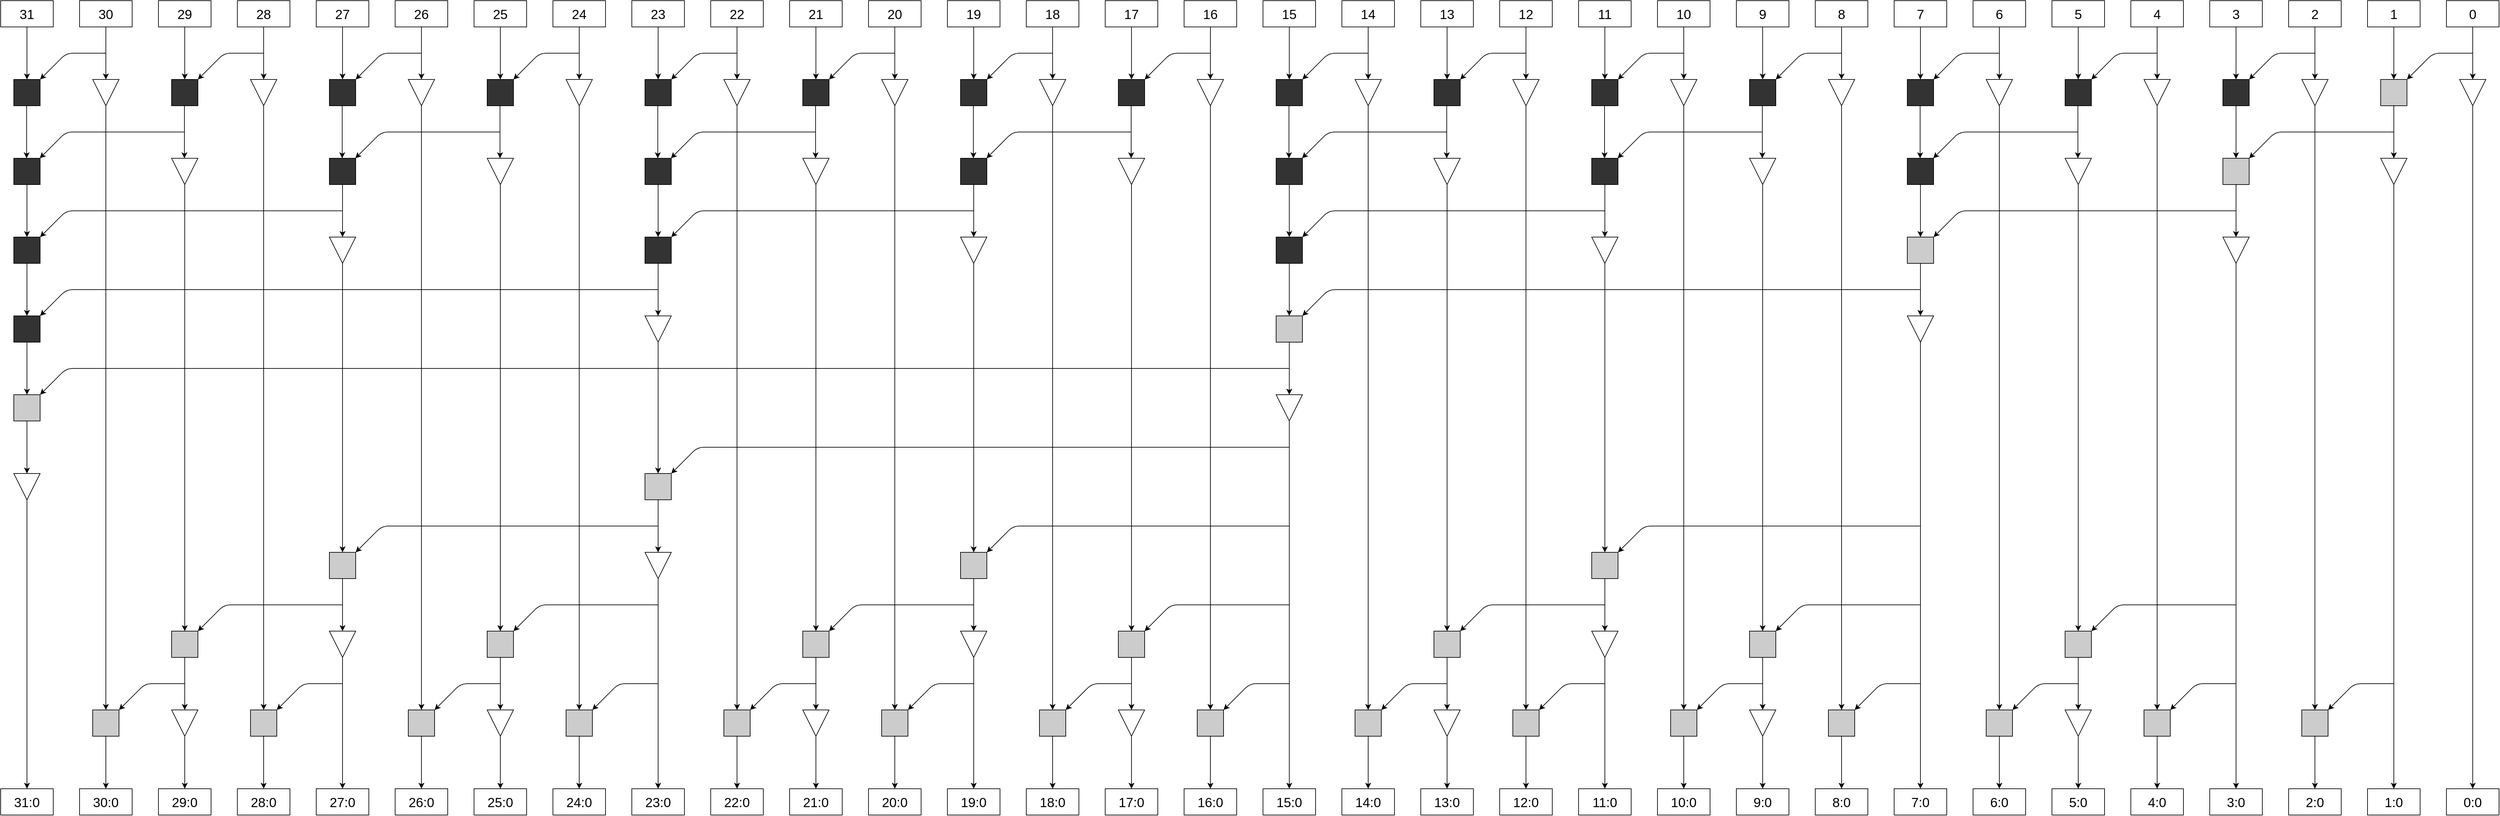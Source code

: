 <mxfile version="12.9.6" type="github">
  <diagram id="RCCBKHZfpEDbx3k7PhJU" name="Page-1">
    <mxGraphModel dx="2706.37" dy="52" grid="1" gridSize="10" guides="1" tooltips="1" connect="1" arrows="1" fold="1" page="1" pageScale="1" pageWidth="850" pageHeight="1100" math="0" shadow="0">
      <root>
        <mxCell id="0" />
        <mxCell id="1" parent="0" />
        <mxCell id="GLs9wwnoJWoWIzgxKCds-161" style="edgeStyle=orthogonalEdgeStyle;rounded=0;orthogonalLoop=1;jettySize=auto;html=1;exitX=0.5;exitY=1;exitDx=0;exitDy=0;entryX=0;entryY=0.5;entryDx=0;entryDy=0;fontSize=20;" edge="1" parent="1" source="GLs9wwnoJWoWIzgxKCds-2" target="GLs9wwnoJWoWIzgxKCds-4">
          <mxGeometry relative="1" as="geometry" />
        </mxCell>
        <mxCell id="GLs9wwnoJWoWIzgxKCds-2" value="0" style="rounded=0;whiteSpace=wrap;html=1;fontSize=20;" vertex="1" parent="1">
          <mxGeometry x="680" y="80" width="80" height="40" as="geometry" />
        </mxCell>
        <mxCell id="GLs9wwnoJWoWIzgxKCds-229" style="edgeStyle=orthogonalEdgeStyle;rounded=0;orthogonalLoop=1;jettySize=auto;html=1;exitX=0.5;exitY=1;exitDx=0;exitDy=0;fontSize=20;" edge="1" parent="1" source="GLs9wwnoJWoWIzgxKCds-3" target="GLs9wwnoJWoWIzgxKCds-109">
          <mxGeometry relative="1" as="geometry" />
        </mxCell>
        <mxCell id="GLs9wwnoJWoWIzgxKCds-3" value="" style="whiteSpace=wrap;html=1;aspect=fixed;fillColor=#CCCCCC;" vertex="1" parent="1">
          <mxGeometry x="580" y="200" width="40" height="40" as="geometry" />
        </mxCell>
        <mxCell id="GLs9wwnoJWoWIzgxKCds-431" style="edgeStyle=orthogonalEdgeStyle;rounded=0;orthogonalLoop=1;jettySize=auto;html=1;exitX=1;exitY=0.5;exitDx=0;exitDy=0;entryX=0.5;entryY=0;entryDx=0;entryDy=0;fontSize=20;" edge="1" parent="1" source="GLs9wwnoJWoWIzgxKCds-4" target="GLs9wwnoJWoWIzgxKCds-340">
          <mxGeometry relative="1" as="geometry" />
        </mxCell>
        <mxCell id="GLs9wwnoJWoWIzgxKCds-4" value="" style="triangle;whiteSpace=wrap;html=1;direction=south;" vertex="1" parent="1">
          <mxGeometry x="700" y="200" width="40" height="40" as="geometry" />
        </mxCell>
        <mxCell id="GLs9wwnoJWoWIzgxKCds-230" style="edgeStyle=orthogonalEdgeStyle;rounded=0;orthogonalLoop=1;jettySize=auto;html=1;exitX=0.5;exitY=1;exitDx=0;exitDy=0;fontSize=20;" edge="1" parent="1" source="GLs9wwnoJWoWIzgxKCds-6" target="GLs9wwnoJWoWIzgxKCds-110">
          <mxGeometry relative="1" as="geometry" />
        </mxCell>
        <mxCell id="GLs9wwnoJWoWIzgxKCds-6" value="" style="whiteSpace=wrap;html=1;aspect=fixed;fillColor=#333333;" vertex="1" parent="1">
          <mxGeometry x="340" y="200" width="40" height="40" as="geometry" />
        </mxCell>
        <mxCell id="GLs9wwnoJWoWIzgxKCds-162" style="edgeStyle=orthogonalEdgeStyle;rounded=0;orthogonalLoop=1;jettySize=auto;html=1;exitX=0.5;exitY=1;exitDx=0;exitDy=0;entryX=0.5;entryY=0;entryDx=0;entryDy=0;fontSize=20;" edge="1" parent="1" source="GLs9wwnoJWoWIzgxKCds-12" target="GLs9wwnoJWoWIzgxKCds-3">
          <mxGeometry relative="1" as="geometry" />
        </mxCell>
        <mxCell id="GLs9wwnoJWoWIzgxKCds-12" value="1" style="rounded=0;whiteSpace=wrap;html=1;fontSize=20;" vertex="1" parent="1">
          <mxGeometry x="560" y="80" width="80" height="40" as="geometry" />
        </mxCell>
        <mxCell id="GLs9wwnoJWoWIzgxKCds-13" value="2" style="rounded=0;whiteSpace=wrap;html=1;fontSize=20;" vertex="1" parent="1">
          <mxGeometry x="440" y="80" width="80" height="40" as="geometry" />
        </mxCell>
        <mxCell id="GLs9wwnoJWoWIzgxKCds-14" value="3" style="rounded=0;whiteSpace=wrap;html=1;fontSize=20;" vertex="1" parent="1">
          <mxGeometry x="320" y="80" width="80" height="40" as="geometry" />
        </mxCell>
        <mxCell id="GLs9wwnoJWoWIzgxKCds-15" value="4" style="rounded=0;whiteSpace=wrap;html=1;fontSize=20;" vertex="1" parent="1">
          <mxGeometry x="200" y="80" width="80" height="40" as="geometry" />
        </mxCell>
        <mxCell id="GLs9wwnoJWoWIzgxKCds-16" value="5" style="rounded=0;whiteSpace=wrap;html=1;fontSize=20;" vertex="1" parent="1">
          <mxGeometry x="80" y="80" width="80" height="40" as="geometry" />
        </mxCell>
        <mxCell id="GLs9wwnoJWoWIzgxKCds-17" value="6" style="rounded=0;whiteSpace=wrap;html=1;fontSize=20;" vertex="1" parent="1">
          <mxGeometry x="-40" y="80" width="80" height="40" as="geometry" />
        </mxCell>
        <mxCell id="GLs9wwnoJWoWIzgxKCds-18" value="7" style="rounded=0;whiteSpace=wrap;html=1;fontSize=20;" vertex="1" parent="1">
          <mxGeometry x="-160" y="80" width="80" height="40" as="geometry" />
        </mxCell>
        <mxCell id="GLs9wwnoJWoWIzgxKCds-19" value="8" style="rounded=0;whiteSpace=wrap;html=1;fontSize=20;" vertex="1" parent="1">
          <mxGeometry x="-280" y="80" width="80" height="40" as="geometry" />
        </mxCell>
        <mxCell id="GLs9wwnoJWoWIzgxKCds-20" value="9" style="rounded=0;whiteSpace=wrap;html=1;fontSize=20;" vertex="1" parent="1">
          <mxGeometry x="-400" y="80" width="80" height="40" as="geometry" />
        </mxCell>
        <mxCell id="GLs9wwnoJWoWIzgxKCds-21" value="10" style="rounded=0;whiteSpace=wrap;html=1;fontSize=20;" vertex="1" parent="1">
          <mxGeometry x="-520" y="80" width="80" height="40" as="geometry" />
        </mxCell>
        <mxCell id="GLs9wwnoJWoWIzgxKCds-22" value="11" style="rounded=0;whiteSpace=wrap;html=1;fontSize=20;" vertex="1" parent="1">
          <mxGeometry x="-640" y="80" width="80" height="40" as="geometry" />
        </mxCell>
        <mxCell id="GLs9wwnoJWoWIzgxKCds-23" value="12" style="rounded=0;whiteSpace=wrap;html=1;fontSize=20;" vertex="1" parent="1">
          <mxGeometry x="-760" y="80" width="80" height="40" as="geometry" />
        </mxCell>
        <mxCell id="GLs9wwnoJWoWIzgxKCds-24" value="13" style="rounded=0;whiteSpace=wrap;html=1;fontSize=20;" vertex="1" parent="1">
          <mxGeometry x="-880" y="80" width="80" height="40" as="geometry" />
        </mxCell>
        <mxCell id="GLs9wwnoJWoWIzgxKCds-25" value="14" style="rounded=0;whiteSpace=wrap;html=1;fontSize=20;" vertex="1" parent="1">
          <mxGeometry x="-1000" y="80" width="80" height="40" as="geometry" />
        </mxCell>
        <mxCell id="GLs9wwnoJWoWIzgxKCds-26" value="15" style="rounded=0;whiteSpace=wrap;html=1;fontSize=20;" vertex="1" parent="1">
          <mxGeometry x="-1120" y="80" width="80" height="40" as="geometry" />
        </mxCell>
        <mxCell id="GLs9wwnoJWoWIzgxKCds-27" value="16" style="rounded=0;whiteSpace=wrap;html=1;fontSize=20;" vertex="1" parent="1">
          <mxGeometry x="-1240" y="80" width="80" height="40" as="geometry" />
        </mxCell>
        <mxCell id="GLs9wwnoJWoWIzgxKCds-28" value="17" style="rounded=0;whiteSpace=wrap;html=1;fontSize=20;" vertex="1" parent="1">
          <mxGeometry x="-1360" y="80" width="80" height="40" as="geometry" />
        </mxCell>
        <mxCell id="GLs9wwnoJWoWIzgxKCds-29" value="18" style="rounded=0;whiteSpace=wrap;html=1;fontSize=20;" vertex="1" parent="1">
          <mxGeometry x="-1480" y="80" width="80" height="40" as="geometry" />
        </mxCell>
        <mxCell id="GLs9wwnoJWoWIzgxKCds-30" value="19" style="rounded=0;whiteSpace=wrap;html=1;fontSize=20;" vertex="1" parent="1">
          <mxGeometry x="-1600" y="80" width="80" height="40" as="geometry" />
        </mxCell>
        <mxCell id="GLs9wwnoJWoWIzgxKCds-31" value="20" style="rounded=0;whiteSpace=wrap;html=1;fontSize=20;" vertex="1" parent="1">
          <mxGeometry x="-1720" y="80" width="80" height="40" as="geometry" />
        </mxCell>
        <mxCell id="GLs9wwnoJWoWIzgxKCds-32" value="21" style="rounded=0;whiteSpace=wrap;html=1;fontSize=20;" vertex="1" parent="1">
          <mxGeometry x="-1840" y="80" width="80" height="40" as="geometry" />
        </mxCell>
        <mxCell id="GLs9wwnoJWoWIzgxKCds-33" value="22" style="rounded=0;whiteSpace=wrap;html=1;fontSize=20;" vertex="1" parent="1">
          <mxGeometry x="-1960" y="80" width="80" height="40" as="geometry" />
        </mxCell>
        <mxCell id="GLs9wwnoJWoWIzgxKCds-34" value="23" style="rounded=0;whiteSpace=wrap;html=1;fontSize=20;" vertex="1" parent="1">
          <mxGeometry x="-2080" y="80" width="80" height="40" as="geometry" />
        </mxCell>
        <mxCell id="GLs9wwnoJWoWIzgxKCds-35" value="24" style="rounded=0;whiteSpace=wrap;html=1;fontSize=20;" vertex="1" parent="1">
          <mxGeometry x="-2200" y="80" width="80" height="40" as="geometry" />
        </mxCell>
        <mxCell id="GLs9wwnoJWoWIzgxKCds-36" value="25" style="rounded=0;whiteSpace=wrap;html=1;fontSize=20;" vertex="1" parent="1">
          <mxGeometry x="-2320" y="80" width="80" height="40" as="geometry" />
        </mxCell>
        <mxCell id="GLs9wwnoJWoWIzgxKCds-37" value="26" style="rounded=0;whiteSpace=wrap;html=1;fontSize=20;" vertex="1" parent="1">
          <mxGeometry x="-2440" y="80" width="80" height="40" as="geometry" />
        </mxCell>
        <mxCell id="GLs9wwnoJWoWIzgxKCds-38" value="27" style="rounded=0;whiteSpace=wrap;html=1;fontSize=20;" vertex="1" parent="1">
          <mxGeometry x="-2560" y="80" width="80" height="40" as="geometry" />
        </mxCell>
        <mxCell id="GLs9wwnoJWoWIzgxKCds-39" value="28" style="rounded=0;whiteSpace=wrap;html=1;fontSize=20;" vertex="1" parent="1">
          <mxGeometry x="-2680" y="80" width="80" height="40" as="geometry" />
        </mxCell>
        <mxCell id="GLs9wwnoJWoWIzgxKCds-40" value="29" style="rounded=0;whiteSpace=wrap;html=1;fontSize=20;" vertex="1" parent="1">
          <mxGeometry x="-2800" y="80" width="80" height="40" as="geometry" />
        </mxCell>
        <mxCell id="GLs9wwnoJWoWIzgxKCds-41" value="30" style="rounded=0;whiteSpace=wrap;html=1;fontSize=20;" vertex="1" parent="1">
          <mxGeometry x="-2920" y="80" width="80" height="40" as="geometry" />
        </mxCell>
        <mxCell id="GLs9wwnoJWoWIzgxKCds-42" value="31" style="rounded=0;whiteSpace=wrap;html=1;fontSize=20;" vertex="1" parent="1">
          <mxGeometry x="-3040" y="80" width="80" height="40" as="geometry" />
        </mxCell>
        <mxCell id="GLs9wwnoJWoWIzgxKCds-433" style="edgeStyle=orthogonalEdgeStyle;rounded=0;orthogonalLoop=1;jettySize=auto;html=1;exitX=1;exitY=0.5;exitDx=0;exitDy=0;entryX=0.5;entryY=0;entryDx=0;entryDy=0;fontSize=20;" edge="1" parent="1" source="GLs9wwnoJWoWIzgxKCds-76" target="GLs9wwnoJWoWIzgxKCds-430">
          <mxGeometry relative="1" as="geometry" />
        </mxCell>
        <mxCell id="GLs9wwnoJWoWIzgxKCds-76" value="" style="triangle;whiteSpace=wrap;html=1;direction=south;" vertex="1" parent="1">
          <mxGeometry x="460" y="200" width="40" height="40" as="geometry" />
        </mxCell>
        <mxCell id="GLs9wwnoJWoWIzgxKCds-77" value="" style="whiteSpace=wrap;html=1;aspect=fixed;fillColor=#333333;" vertex="1" parent="1">
          <mxGeometry x="100" y="200" width="40" height="40" as="geometry" />
        </mxCell>
        <mxCell id="GLs9wwnoJWoWIzgxKCds-436" style="edgeStyle=orthogonalEdgeStyle;rounded=0;orthogonalLoop=1;jettySize=auto;html=1;exitX=1;exitY=0.5;exitDx=0;exitDy=0;entryX=0.5;entryY=0;entryDx=0;entryDy=0;fontSize=20;" edge="1" parent="1" source="GLs9wwnoJWoWIzgxKCds-78" target="GLs9wwnoJWoWIzgxKCds-428">
          <mxGeometry relative="1" as="geometry" />
        </mxCell>
        <mxCell id="GLs9wwnoJWoWIzgxKCds-78" value="" style="triangle;whiteSpace=wrap;html=1;direction=south;" vertex="1" parent="1">
          <mxGeometry x="220" y="200" width="40" height="40" as="geometry" />
        </mxCell>
        <mxCell id="GLs9wwnoJWoWIzgxKCds-79" value="" style="whiteSpace=wrap;html=1;aspect=fixed;fillColor=#333333;" vertex="1" parent="1">
          <mxGeometry x="-140" y="200" width="40" height="40" as="geometry" />
        </mxCell>
        <mxCell id="GLs9wwnoJWoWIzgxKCds-441" style="edgeStyle=orthogonalEdgeStyle;rounded=0;orthogonalLoop=1;jettySize=auto;html=1;exitX=1;exitY=0.5;exitDx=0;exitDy=0;entryX=0.5;entryY=0;entryDx=0;entryDy=0;fontSize=20;" edge="1" parent="1" source="GLs9wwnoJWoWIzgxKCds-80" target="GLs9wwnoJWoWIzgxKCds-427">
          <mxGeometry relative="1" as="geometry" />
        </mxCell>
        <mxCell id="GLs9wwnoJWoWIzgxKCds-80" value="" style="triangle;whiteSpace=wrap;html=1;direction=south;" vertex="1" parent="1">
          <mxGeometry x="-20" y="200" width="40" height="40" as="geometry" />
        </mxCell>
        <mxCell id="GLs9wwnoJWoWIzgxKCds-81" value="" style="whiteSpace=wrap;html=1;aspect=fixed;fillColor=#333333;" vertex="1" parent="1">
          <mxGeometry x="-380" y="200" width="40" height="40" as="geometry" />
        </mxCell>
        <mxCell id="GLs9wwnoJWoWIzgxKCds-444" style="edgeStyle=orthogonalEdgeStyle;rounded=0;orthogonalLoop=1;jettySize=auto;html=1;exitX=1;exitY=0.5;exitDx=0;exitDy=0;entryX=0.5;entryY=0;entryDx=0;entryDy=0;fontSize=20;" edge="1" parent="1" source="GLs9wwnoJWoWIzgxKCds-82" target="GLs9wwnoJWoWIzgxKCds-424">
          <mxGeometry relative="1" as="geometry" />
        </mxCell>
        <mxCell id="GLs9wwnoJWoWIzgxKCds-82" value="" style="triangle;whiteSpace=wrap;html=1;direction=south;" vertex="1" parent="1">
          <mxGeometry x="-260" y="200" width="40" height="40" as="geometry" />
        </mxCell>
        <mxCell id="GLs9wwnoJWoWIzgxKCds-83" value="" style="whiteSpace=wrap;html=1;aspect=fixed;fillColor=#333333;" vertex="1" parent="1">
          <mxGeometry x="-620" y="200" width="40" height="40" as="geometry" />
        </mxCell>
        <mxCell id="GLs9wwnoJWoWIzgxKCds-450" style="edgeStyle=orthogonalEdgeStyle;rounded=0;orthogonalLoop=1;jettySize=auto;html=1;exitX=1;exitY=0.5;exitDx=0;exitDy=0;entryX=0.5;entryY=0;entryDx=0;entryDy=0;fontSize=20;" edge="1" parent="1" source="GLs9wwnoJWoWIzgxKCds-84" target="GLs9wwnoJWoWIzgxKCds-423">
          <mxGeometry relative="1" as="geometry" />
        </mxCell>
        <mxCell id="GLs9wwnoJWoWIzgxKCds-84" value="" style="triangle;whiteSpace=wrap;html=1;direction=south;" vertex="1" parent="1">
          <mxGeometry x="-500" y="200" width="40" height="40" as="geometry" />
        </mxCell>
        <mxCell id="GLs9wwnoJWoWIzgxKCds-85" value="" style="whiteSpace=wrap;html=1;aspect=fixed;fillColor=#333333;" vertex="1" parent="1">
          <mxGeometry x="-860" y="200" width="40" height="40" as="geometry" />
        </mxCell>
        <mxCell id="GLs9wwnoJWoWIzgxKCds-455" style="edgeStyle=orthogonalEdgeStyle;rounded=0;orthogonalLoop=1;jettySize=auto;html=1;exitX=1;exitY=0.5;exitDx=0;exitDy=0;entryX=0.5;entryY=0;entryDx=0;entryDy=0;fontSize=20;" edge="1" parent="1" source="GLs9wwnoJWoWIzgxKCds-86" target="GLs9wwnoJWoWIzgxKCds-417">
          <mxGeometry relative="1" as="geometry" />
        </mxCell>
        <mxCell id="GLs9wwnoJWoWIzgxKCds-86" value="" style="triangle;whiteSpace=wrap;html=1;direction=south;" vertex="1" parent="1">
          <mxGeometry x="-740" y="200" width="40" height="40" as="geometry" />
        </mxCell>
        <mxCell id="GLs9wwnoJWoWIzgxKCds-87" value="" style="whiteSpace=wrap;html=1;aspect=fixed;fillColor=#333333;" vertex="1" parent="1">
          <mxGeometry x="-1100" y="200" width="40" height="40" as="geometry" />
        </mxCell>
        <mxCell id="GLs9wwnoJWoWIzgxKCds-460" style="edgeStyle=orthogonalEdgeStyle;rounded=0;orthogonalLoop=1;jettySize=auto;html=1;exitX=1;exitY=0.5;exitDx=0;exitDy=0;entryX=0.5;entryY=0;entryDx=0;entryDy=0;fontSize=20;" edge="1" parent="1" source="GLs9wwnoJWoWIzgxKCds-88" target="GLs9wwnoJWoWIzgxKCds-415">
          <mxGeometry relative="1" as="geometry" />
        </mxCell>
        <mxCell id="GLs9wwnoJWoWIzgxKCds-88" value="" style="triangle;whiteSpace=wrap;html=1;direction=south;" vertex="1" parent="1">
          <mxGeometry x="-980" y="200" width="40" height="40" as="geometry" />
        </mxCell>
        <mxCell id="GLs9wwnoJWoWIzgxKCds-89" value="" style="whiteSpace=wrap;html=1;aspect=fixed;fillColor=#333333;" vertex="1" parent="1">
          <mxGeometry x="-1340" y="200" width="40" height="40" as="geometry" />
        </mxCell>
        <mxCell id="GLs9wwnoJWoWIzgxKCds-325" style="edgeStyle=orthogonalEdgeStyle;rounded=0;orthogonalLoop=1;jettySize=auto;html=1;exitX=1;exitY=0.5;exitDx=0;exitDy=0;entryX=0.5;entryY=0;entryDx=0;entryDy=0;fontSize=20;" edge="1" parent="1" source="GLs9wwnoJWoWIzgxKCds-90" target="GLs9wwnoJWoWIzgxKCds-322">
          <mxGeometry relative="1" as="geometry" />
        </mxCell>
        <mxCell id="GLs9wwnoJWoWIzgxKCds-90" value="" style="triangle;whiteSpace=wrap;html=1;direction=south;" vertex="1" parent="1">
          <mxGeometry x="-1220" y="200" width="40" height="40" as="geometry" />
        </mxCell>
        <mxCell id="GLs9wwnoJWoWIzgxKCds-91" value="" style="whiteSpace=wrap;html=1;aspect=fixed;fillColor=#333333;" vertex="1" parent="1">
          <mxGeometry x="-1580" y="200" width="40" height="40" as="geometry" />
        </mxCell>
        <mxCell id="GLs9wwnoJWoWIzgxKCds-329" style="edgeStyle=orthogonalEdgeStyle;rounded=0;orthogonalLoop=1;jettySize=auto;html=1;exitX=1;exitY=0.5;exitDx=0;exitDy=0;entryX=0.5;entryY=0;entryDx=0;entryDy=0;fontSize=20;" edge="1" parent="1" source="GLs9wwnoJWoWIzgxKCds-92" target="GLs9wwnoJWoWIzgxKCds-321">
          <mxGeometry relative="1" as="geometry" />
        </mxCell>
        <mxCell id="GLs9wwnoJWoWIzgxKCds-92" value="" style="triangle;whiteSpace=wrap;html=1;direction=south;" vertex="1" parent="1">
          <mxGeometry x="-1460" y="200" width="40" height="40" as="geometry" />
        </mxCell>
        <mxCell id="GLs9wwnoJWoWIzgxKCds-93" value="" style="whiteSpace=wrap;html=1;aspect=fixed;fillColor=#333333;" vertex="1" parent="1">
          <mxGeometry x="-1820" y="200" width="40" height="40" as="geometry" />
        </mxCell>
        <mxCell id="GLs9wwnoJWoWIzgxKCds-331" style="edgeStyle=orthogonalEdgeStyle;rounded=0;orthogonalLoop=1;jettySize=auto;html=1;exitX=1;exitY=0.5;exitDx=0;exitDy=0;fontSize=20;" edge="1" parent="1" source="GLs9wwnoJWoWIzgxKCds-94" target="GLs9wwnoJWoWIzgxKCds-319">
          <mxGeometry relative="1" as="geometry" />
        </mxCell>
        <mxCell id="GLs9wwnoJWoWIzgxKCds-94" value="" style="triangle;whiteSpace=wrap;html=1;direction=south;" vertex="1" parent="1">
          <mxGeometry x="-1700" y="200" width="40" height="40" as="geometry" />
        </mxCell>
        <mxCell id="GLs9wwnoJWoWIzgxKCds-95" value="" style="whiteSpace=wrap;html=1;aspect=fixed;fillColor=#333333;" vertex="1" parent="1">
          <mxGeometry x="-2060" y="200" width="40" height="40" as="geometry" />
        </mxCell>
        <mxCell id="GLs9wwnoJWoWIzgxKCds-332" style="edgeStyle=orthogonalEdgeStyle;rounded=0;orthogonalLoop=1;jettySize=auto;html=1;exitX=1;exitY=0.5;exitDx=0;exitDy=0;entryX=0.5;entryY=0;entryDx=0;entryDy=0;fontSize=20;" edge="1" parent="1" source="GLs9wwnoJWoWIzgxKCds-96" target="GLs9wwnoJWoWIzgxKCds-318">
          <mxGeometry relative="1" as="geometry" />
        </mxCell>
        <mxCell id="GLs9wwnoJWoWIzgxKCds-96" value="" style="triangle;whiteSpace=wrap;html=1;direction=south;" vertex="1" parent="1">
          <mxGeometry x="-1940" y="200" width="40" height="40" as="geometry" />
        </mxCell>
        <mxCell id="GLs9wwnoJWoWIzgxKCds-97" value="" style="whiteSpace=wrap;html=1;aspect=fixed;fillColor=#333333;" vertex="1" parent="1">
          <mxGeometry x="-2300" y="200" width="40" height="40" as="geometry" />
        </mxCell>
        <mxCell id="GLs9wwnoJWoWIzgxKCds-333" style="edgeStyle=orthogonalEdgeStyle;rounded=0;orthogonalLoop=1;jettySize=auto;html=1;exitX=1;exitY=0.5;exitDx=0;exitDy=0;entryX=0.5;entryY=0;entryDx=0;entryDy=0;fontSize=20;" edge="1" parent="1" source="GLs9wwnoJWoWIzgxKCds-98" target="GLs9wwnoJWoWIzgxKCds-316">
          <mxGeometry relative="1" as="geometry" />
        </mxCell>
        <mxCell id="GLs9wwnoJWoWIzgxKCds-98" value="" style="triangle;whiteSpace=wrap;html=1;direction=south;" vertex="1" parent="1">
          <mxGeometry x="-2180" y="200" width="40" height="40" as="geometry" />
        </mxCell>
        <mxCell id="GLs9wwnoJWoWIzgxKCds-99" value="" style="whiteSpace=wrap;html=1;aspect=fixed;fillColor=#333333;" vertex="1" parent="1">
          <mxGeometry x="-2540" y="200" width="40" height="40" as="geometry" />
        </mxCell>
        <mxCell id="GLs9wwnoJWoWIzgxKCds-335" style="edgeStyle=orthogonalEdgeStyle;rounded=0;orthogonalLoop=1;jettySize=auto;html=1;exitX=1;exitY=0.5;exitDx=0;exitDy=0;entryX=0.5;entryY=0;entryDx=0;entryDy=0;fontSize=20;" edge="1" parent="1" source="GLs9wwnoJWoWIzgxKCds-100" target="GLs9wwnoJWoWIzgxKCds-315">
          <mxGeometry relative="1" as="geometry" />
        </mxCell>
        <mxCell id="GLs9wwnoJWoWIzgxKCds-100" value="" style="triangle;whiteSpace=wrap;html=1;direction=south;" vertex="1" parent="1">
          <mxGeometry x="-2420" y="200" width="40" height="40" as="geometry" />
        </mxCell>
        <mxCell id="GLs9wwnoJWoWIzgxKCds-101" value="" style="whiteSpace=wrap;html=1;aspect=fixed;fillColor=#333333;" vertex="1" parent="1">
          <mxGeometry x="-2780" y="200" width="40" height="40" as="geometry" />
        </mxCell>
        <mxCell id="GLs9wwnoJWoWIzgxKCds-337" style="edgeStyle=orthogonalEdgeStyle;rounded=0;orthogonalLoop=1;jettySize=auto;html=1;exitX=1;exitY=0.5;exitDx=0;exitDy=0;entryX=0.5;entryY=0;entryDx=0;entryDy=0;fontSize=20;" edge="1" parent="1" source="GLs9wwnoJWoWIzgxKCds-102" target="GLs9wwnoJWoWIzgxKCds-314">
          <mxGeometry relative="1" as="geometry" />
        </mxCell>
        <mxCell id="GLs9wwnoJWoWIzgxKCds-102" value="" style="triangle;whiteSpace=wrap;html=1;direction=south;" vertex="1" parent="1">
          <mxGeometry x="-2660" y="200" width="40" height="40" as="geometry" />
        </mxCell>
        <mxCell id="GLs9wwnoJWoWIzgxKCds-103" value="" style="whiteSpace=wrap;html=1;aspect=fixed;fillColor=#333333;" vertex="1" parent="1">
          <mxGeometry x="-3020" y="200" width="40" height="40" as="geometry" />
        </mxCell>
        <mxCell id="GLs9wwnoJWoWIzgxKCds-339" style="edgeStyle=orthogonalEdgeStyle;rounded=0;orthogonalLoop=1;jettySize=auto;html=1;exitX=1;exitY=0.5;exitDx=0;exitDy=0;entryX=0.5;entryY=0;entryDx=0;entryDy=0;fontSize=20;" edge="1" parent="1" source="GLs9wwnoJWoWIzgxKCds-104" target="GLs9wwnoJWoWIzgxKCds-313">
          <mxGeometry relative="1" as="geometry" />
        </mxCell>
        <mxCell id="GLs9wwnoJWoWIzgxKCds-104" value="" style="triangle;whiteSpace=wrap;html=1;direction=south;" vertex="1" parent="1">
          <mxGeometry x="-2900" y="200" width="40" height="40" as="geometry" />
        </mxCell>
        <mxCell id="GLs9wwnoJWoWIzgxKCds-432" style="edgeStyle=orthogonalEdgeStyle;rounded=0;orthogonalLoop=1;jettySize=auto;html=1;exitX=1;exitY=0.5;exitDx=0;exitDy=0;entryX=0.5;entryY=0;entryDx=0;entryDy=0;fontSize=20;" edge="1" parent="1" source="GLs9wwnoJWoWIzgxKCds-109" target="GLs9wwnoJWoWIzgxKCds-341">
          <mxGeometry relative="1" as="geometry" />
        </mxCell>
        <mxCell id="GLs9wwnoJWoWIzgxKCds-109" value="" style="triangle;whiteSpace=wrap;html=1;direction=south;" vertex="1" parent="1">
          <mxGeometry x="580" y="320" width="40" height="40" as="geometry" />
        </mxCell>
        <mxCell id="GLs9wwnoJWoWIzgxKCds-260" style="edgeStyle=orthogonalEdgeStyle;rounded=0;orthogonalLoop=1;jettySize=auto;html=1;exitX=0.5;exitY=1;exitDx=0;exitDy=0;entryX=0;entryY=0.5;entryDx=0;entryDy=0;fontSize=20;" edge="1" parent="1" source="GLs9wwnoJWoWIzgxKCds-110" target="GLs9wwnoJWoWIzgxKCds-221">
          <mxGeometry relative="1" as="geometry" />
        </mxCell>
        <mxCell id="GLs9wwnoJWoWIzgxKCds-110" value="" style="whiteSpace=wrap;html=1;aspect=fixed;fillColor=#CCCCCC;" vertex="1" parent="1">
          <mxGeometry x="340" y="320" width="40" height="40" as="geometry" />
        </mxCell>
        <mxCell id="GLs9wwnoJWoWIzgxKCds-438" style="edgeStyle=orthogonalEdgeStyle;rounded=0;orthogonalLoop=1;jettySize=auto;html=1;exitX=1;exitY=0.5;exitDx=0;exitDy=0;entryX=0.5;entryY=0;entryDx=0;entryDy=0;fontSize=20;" edge="1" parent="1" source="GLs9wwnoJWoWIzgxKCds-111" target="GLs9wwnoJWoWIzgxKCds-426">
          <mxGeometry relative="1" as="geometry" />
        </mxCell>
        <mxCell id="GLs9wwnoJWoWIzgxKCds-111" value="" style="triangle;whiteSpace=wrap;html=1;direction=south;" vertex="1" parent="1">
          <mxGeometry x="100" y="320" width="40" height="40" as="geometry" />
        </mxCell>
        <mxCell id="GLs9wwnoJWoWIzgxKCds-259" style="edgeStyle=orthogonalEdgeStyle;rounded=0;orthogonalLoop=1;jettySize=auto;html=1;exitX=0.5;exitY=1;exitDx=0;exitDy=0;entryX=0.5;entryY=0;entryDx=0;entryDy=0;fontSize=20;" edge="1" parent="1" source="GLs9wwnoJWoWIzgxKCds-112" target="GLs9wwnoJWoWIzgxKCds-222">
          <mxGeometry relative="1" as="geometry" />
        </mxCell>
        <mxCell id="GLs9wwnoJWoWIzgxKCds-112" value="" style="whiteSpace=wrap;html=1;aspect=fixed;fillColor=#333333;" vertex="1" parent="1">
          <mxGeometry x="-140" y="320" width="40" height="40" as="geometry" />
        </mxCell>
        <mxCell id="GLs9wwnoJWoWIzgxKCds-163" value="" style="endArrow=classic;html=1;fontSize=20;entryX=1;entryY=0;entryDx=0;entryDy=0;" edge="1" parent="1" target="GLs9wwnoJWoWIzgxKCds-3">
          <mxGeometry width="50" height="50" relative="1" as="geometry">
            <mxPoint x="720" y="160" as="sourcePoint" />
            <mxPoint x="700" y="250" as="targetPoint" />
            <Array as="points">
              <mxPoint x="660" y="160" />
            </Array>
          </mxGeometry>
        </mxCell>
        <mxCell id="GLs9wwnoJWoWIzgxKCds-164" style="edgeStyle=orthogonalEdgeStyle;rounded=0;orthogonalLoop=1;jettySize=auto;html=1;exitX=0.5;exitY=1;exitDx=0;exitDy=0;entryX=0;entryY=0.5;entryDx=0;entryDy=0;fontSize=20;" edge="1" parent="1">
          <mxGeometry relative="1" as="geometry">
            <mxPoint x="480" y="120" as="sourcePoint" />
            <mxPoint x="480" y="200" as="targetPoint" />
          </mxGeometry>
        </mxCell>
        <mxCell id="GLs9wwnoJWoWIzgxKCds-165" style="edgeStyle=orthogonalEdgeStyle;rounded=0;orthogonalLoop=1;jettySize=auto;html=1;exitX=0.5;exitY=1;exitDx=0;exitDy=0;entryX=0.5;entryY=0;entryDx=0;entryDy=0;fontSize=20;" edge="1" parent="1">
          <mxGeometry relative="1" as="geometry">
            <mxPoint x="360" y="120" as="sourcePoint" />
            <mxPoint x="360" y="200" as="targetPoint" />
          </mxGeometry>
        </mxCell>
        <mxCell id="GLs9wwnoJWoWIzgxKCds-166" value="" style="endArrow=classic;html=1;fontSize=20;entryX=1;entryY=0;entryDx=0;entryDy=0;" edge="1" parent="1">
          <mxGeometry width="50" height="50" relative="1" as="geometry">
            <mxPoint x="480" y="160" as="sourcePoint" />
            <mxPoint x="380" y="200" as="targetPoint" />
            <Array as="points">
              <mxPoint x="420" y="160" />
            </Array>
          </mxGeometry>
        </mxCell>
        <mxCell id="GLs9wwnoJWoWIzgxKCds-167" style="edgeStyle=orthogonalEdgeStyle;rounded=0;orthogonalLoop=1;jettySize=auto;html=1;exitX=0.5;exitY=1;exitDx=0;exitDy=0;entryX=0;entryY=0.5;entryDx=0;entryDy=0;fontSize=20;" edge="1" parent="1">
          <mxGeometry relative="1" as="geometry">
            <mxPoint x="240" y="120" as="sourcePoint" />
            <mxPoint x="240" y="200" as="targetPoint" />
          </mxGeometry>
        </mxCell>
        <mxCell id="GLs9wwnoJWoWIzgxKCds-168" style="edgeStyle=orthogonalEdgeStyle;rounded=0;orthogonalLoop=1;jettySize=auto;html=1;exitX=0.5;exitY=1;exitDx=0;exitDy=0;entryX=0.5;entryY=0;entryDx=0;entryDy=0;fontSize=20;" edge="1" parent="1">
          <mxGeometry relative="1" as="geometry">
            <mxPoint x="120" y="120" as="sourcePoint" />
            <mxPoint x="120" y="200" as="targetPoint" />
          </mxGeometry>
        </mxCell>
        <mxCell id="GLs9wwnoJWoWIzgxKCds-169" value="" style="endArrow=classic;html=1;fontSize=20;entryX=1;entryY=0;entryDx=0;entryDy=0;" edge="1" parent="1">
          <mxGeometry width="50" height="50" relative="1" as="geometry">
            <mxPoint x="240" y="160" as="sourcePoint" />
            <mxPoint x="140" y="200" as="targetPoint" />
            <Array as="points">
              <mxPoint x="180" y="160" />
            </Array>
          </mxGeometry>
        </mxCell>
        <mxCell id="GLs9wwnoJWoWIzgxKCds-170" style="edgeStyle=orthogonalEdgeStyle;rounded=0;orthogonalLoop=1;jettySize=auto;html=1;exitX=0.5;exitY=1;exitDx=0;exitDy=0;entryX=0;entryY=0.5;entryDx=0;entryDy=0;fontSize=20;" edge="1" parent="1">
          <mxGeometry relative="1" as="geometry">
            <mxPoint y="120" as="sourcePoint" />
            <mxPoint y="200" as="targetPoint" />
          </mxGeometry>
        </mxCell>
        <mxCell id="GLs9wwnoJWoWIzgxKCds-171" style="edgeStyle=orthogonalEdgeStyle;rounded=0;orthogonalLoop=1;jettySize=auto;html=1;exitX=0.5;exitY=1;exitDx=0;exitDy=0;entryX=0.5;entryY=0;entryDx=0;entryDy=0;fontSize=20;" edge="1" parent="1">
          <mxGeometry relative="1" as="geometry">
            <mxPoint x="-120.0" y="120" as="sourcePoint" />
            <mxPoint x="-120.0" y="200" as="targetPoint" />
          </mxGeometry>
        </mxCell>
        <mxCell id="GLs9wwnoJWoWIzgxKCds-172" value="" style="endArrow=classic;html=1;fontSize=20;entryX=1;entryY=0;entryDx=0;entryDy=0;" edge="1" parent="1">
          <mxGeometry width="50" height="50" relative="1" as="geometry">
            <mxPoint y="160" as="sourcePoint" />
            <mxPoint x="-100.0" y="200" as="targetPoint" />
            <Array as="points">
              <mxPoint x="-60" y="160" />
            </Array>
          </mxGeometry>
        </mxCell>
        <mxCell id="GLs9wwnoJWoWIzgxKCds-173" style="edgeStyle=orthogonalEdgeStyle;rounded=0;orthogonalLoop=1;jettySize=auto;html=1;exitX=0.5;exitY=1;exitDx=0;exitDy=0;entryX=0;entryY=0.5;entryDx=0;entryDy=0;fontSize=20;" edge="1" parent="1">
          <mxGeometry relative="1" as="geometry">
            <mxPoint x="-240" y="120" as="sourcePoint" />
            <mxPoint x="-240" y="200" as="targetPoint" />
          </mxGeometry>
        </mxCell>
        <mxCell id="GLs9wwnoJWoWIzgxKCds-174" style="edgeStyle=orthogonalEdgeStyle;rounded=0;orthogonalLoop=1;jettySize=auto;html=1;exitX=0.5;exitY=1;exitDx=0;exitDy=0;entryX=0.5;entryY=0;entryDx=0;entryDy=0;fontSize=20;" edge="1" parent="1">
          <mxGeometry relative="1" as="geometry">
            <mxPoint x="-360.0" y="120" as="sourcePoint" />
            <mxPoint x="-360.0" y="200" as="targetPoint" />
          </mxGeometry>
        </mxCell>
        <mxCell id="GLs9wwnoJWoWIzgxKCds-175" value="" style="endArrow=classic;html=1;fontSize=20;entryX=1;entryY=0;entryDx=0;entryDy=0;" edge="1" parent="1">
          <mxGeometry width="50" height="50" relative="1" as="geometry">
            <mxPoint x="-240" y="160" as="sourcePoint" />
            <mxPoint x="-340.0" y="200" as="targetPoint" />
            <Array as="points">
              <mxPoint x="-300" y="160" />
            </Array>
          </mxGeometry>
        </mxCell>
        <mxCell id="GLs9wwnoJWoWIzgxKCds-176" style="edgeStyle=orthogonalEdgeStyle;rounded=0;orthogonalLoop=1;jettySize=auto;html=1;exitX=0.5;exitY=1;exitDx=0;exitDy=0;entryX=0;entryY=0.5;entryDx=0;entryDy=0;fontSize=20;" edge="1" parent="1">
          <mxGeometry relative="1" as="geometry">
            <mxPoint x="-480" y="120" as="sourcePoint" />
            <mxPoint x="-480" y="200" as="targetPoint" />
          </mxGeometry>
        </mxCell>
        <mxCell id="GLs9wwnoJWoWIzgxKCds-177" style="edgeStyle=orthogonalEdgeStyle;rounded=0;orthogonalLoop=1;jettySize=auto;html=1;exitX=0.5;exitY=1;exitDx=0;exitDy=0;entryX=0.5;entryY=0;entryDx=0;entryDy=0;fontSize=20;" edge="1" parent="1">
          <mxGeometry relative="1" as="geometry">
            <mxPoint x="-600.0" y="120" as="sourcePoint" />
            <mxPoint x="-600.0" y="200" as="targetPoint" />
          </mxGeometry>
        </mxCell>
        <mxCell id="GLs9wwnoJWoWIzgxKCds-178" value="" style="endArrow=classic;html=1;fontSize=20;entryX=1;entryY=0;entryDx=0;entryDy=0;" edge="1" parent="1">
          <mxGeometry width="50" height="50" relative="1" as="geometry">
            <mxPoint x="-480" y="160" as="sourcePoint" />
            <mxPoint x="-580.0" y="200" as="targetPoint" />
            <Array as="points">
              <mxPoint x="-540" y="160" />
            </Array>
          </mxGeometry>
        </mxCell>
        <mxCell id="GLs9wwnoJWoWIzgxKCds-179" style="edgeStyle=orthogonalEdgeStyle;rounded=0;orthogonalLoop=1;jettySize=auto;html=1;exitX=0.5;exitY=1;exitDx=0;exitDy=0;entryX=0;entryY=0.5;entryDx=0;entryDy=0;fontSize=20;" edge="1" parent="1">
          <mxGeometry relative="1" as="geometry">
            <mxPoint x="-720" y="120" as="sourcePoint" />
            <mxPoint x="-720" y="200" as="targetPoint" />
          </mxGeometry>
        </mxCell>
        <mxCell id="GLs9wwnoJWoWIzgxKCds-180" style="edgeStyle=orthogonalEdgeStyle;rounded=0;orthogonalLoop=1;jettySize=auto;html=1;exitX=0.5;exitY=1;exitDx=0;exitDy=0;entryX=0.5;entryY=0;entryDx=0;entryDy=0;fontSize=20;" edge="1" parent="1">
          <mxGeometry relative="1" as="geometry">
            <mxPoint x="-840.0" y="120" as="sourcePoint" />
            <mxPoint x="-840.0" y="200" as="targetPoint" />
          </mxGeometry>
        </mxCell>
        <mxCell id="GLs9wwnoJWoWIzgxKCds-181" value="" style="endArrow=classic;html=1;fontSize=20;entryX=1;entryY=0;entryDx=0;entryDy=0;" edge="1" parent="1">
          <mxGeometry width="50" height="50" relative="1" as="geometry">
            <mxPoint x="-720" y="160" as="sourcePoint" />
            <mxPoint x="-820.0" y="200" as="targetPoint" />
            <Array as="points">
              <mxPoint x="-780" y="160" />
            </Array>
          </mxGeometry>
        </mxCell>
        <mxCell id="GLs9wwnoJWoWIzgxKCds-182" style="edgeStyle=orthogonalEdgeStyle;rounded=0;orthogonalLoop=1;jettySize=auto;html=1;exitX=0.5;exitY=1;exitDx=0;exitDy=0;entryX=0;entryY=0.5;entryDx=0;entryDy=0;fontSize=20;" edge="1" parent="1">
          <mxGeometry relative="1" as="geometry">
            <mxPoint x="-2160" y="120" as="sourcePoint" />
            <mxPoint x="-2160" y="200" as="targetPoint" />
          </mxGeometry>
        </mxCell>
        <mxCell id="GLs9wwnoJWoWIzgxKCds-183" style="edgeStyle=orthogonalEdgeStyle;rounded=0;orthogonalLoop=1;jettySize=auto;html=1;exitX=0.5;exitY=1;exitDx=0;exitDy=0;entryX=0.5;entryY=0;entryDx=0;entryDy=0;fontSize=20;" edge="1" parent="1">
          <mxGeometry relative="1" as="geometry">
            <mxPoint x="-2280" y="120" as="sourcePoint" />
            <mxPoint x="-2280" y="200" as="targetPoint" />
          </mxGeometry>
        </mxCell>
        <mxCell id="GLs9wwnoJWoWIzgxKCds-184" value="" style="endArrow=classic;html=1;fontSize=20;entryX=1;entryY=0;entryDx=0;entryDy=0;" edge="1" parent="1">
          <mxGeometry width="50" height="50" relative="1" as="geometry">
            <mxPoint x="-2160" y="160" as="sourcePoint" />
            <mxPoint x="-2260" y="200" as="targetPoint" />
            <Array as="points">
              <mxPoint x="-2220" y="160" />
            </Array>
          </mxGeometry>
        </mxCell>
        <mxCell id="GLs9wwnoJWoWIzgxKCds-185" style="edgeStyle=orthogonalEdgeStyle;rounded=0;orthogonalLoop=1;jettySize=auto;html=1;exitX=0.5;exitY=1;exitDx=0;exitDy=0;entryX=0;entryY=0.5;entryDx=0;entryDy=0;fontSize=20;" edge="1" parent="1">
          <mxGeometry relative="1" as="geometry">
            <mxPoint x="-2400" y="120" as="sourcePoint" />
            <mxPoint x="-2400" y="200" as="targetPoint" />
          </mxGeometry>
        </mxCell>
        <mxCell id="GLs9wwnoJWoWIzgxKCds-186" style="edgeStyle=orthogonalEdgeStyle;rounded=0;orthogonalLoop=1;jettySize=auto;html=1;exitX=0.5;exitY=1;exitDx=0;exitDy=0;entryX=0.5;entryY=0;entryDx=0;entryDy=0;fontSize=20;" edge="1" parent="1">
          <mxGeometry relative="1" as="geometry">
            <mxPoint x="-2520" y="120" as="sourcePoint" />
            <mxPoint x="-2520" y="200" as="targetPoint" />
          </mxGeometry>
        </mxCell>
        <mxCell id="GLs9wwnoJWoWIzgxKCds-187" value="" style="endArrow=classic;html=1;fontSize=20;entryX=1;entryY=0;entryDx=0;entryDy=0;" edge="1" parent="1">
          <mxGeometry width="50" height="50" relative="1" as="geometry">
            <mxPoint x="-2400" y="160" as="sourcePoint" />
            <mxPoint x="-2500" y="200" as="targetPoint" />
            <Array as="points">
              <mxPoint x="-2460" y="160" />
            </Array>
          </mxGeometry>
        </mxCell>
        <mxCell id="GLs9wwnoJWoWIzgxKCds-188" style="edgeStyle=orthogonalEdgeStyle;rounded=0;orthogonalLoop=1;jettySize=auto;html=1;exitX=0.5;exitY=1;exitDx=0;exitDy=0;entryX=0;entryY=0.5;entryDx=0;entryDy=0;fontSize=20;" edge="1" parent="1">
          <mxGeometry relative="1" as="geometry">
            <mxPoint x="-2640" y="120" as="sourcePoint" />
            <mxPoint x="-2640" y="200" as="targetPoint" />
          </mxGeometry>
        </mxCell>
        <mxCell id="GLs9wwnoJWoWIzgxKCds-189" style="edgeStyle=orthogonalEdgeStyle;rounded=0;orthogonalLoop=1;jettySize=auto;html=1;exitX=0.5;exitY=1;exitDx=0;exitDy=0;entryX=0.5;entryY=0;entryDx=0;entryDy=0;fontSize=20;" edge="1" parent="1">
          <mxGeometry relative="1" as="geometry">
            <mxPoint x="-2760" y="120" as="sourcePoint" />
            <mxPoint x="-2760" y="200" as="targetPoint" />
          </mxGeometry>
        </mxCell>
        <mxCell id="GLs9wwnoJWoWIzgxKCds-190" value="" style="endArrow=classic;html=1;fontSize=20;entryX=1;entryY=0;entryDx=0;entryDy=0;" edge="1" parent="1">
          <mxGeometry width="50" height="50" relative="1" as="geometry">
            <mxPoint x="-2640" y="160" as="sourcePoint" />
            <mxPoint x="-2740" y="200" as="targetPoint" />
            <Array as="points">
              <mxPoint x="-2700" y="160" />
            </Array>
          </mxGeometry>
        </mxCell>
        <mxCell id="GLs9wwnoJWoWIzgxKCds-191" style="edgeStyle=orthogonalEdgeStyle;rounded=0;orthogonalLoop=1;jettySize=auto;html=1;exitX=0.5;exitY=1;exitDx=0;exitDy=0;entryX=0;entryY=0.5;entryDx=0;entryDy=0;fontSize=20;" edge="1" parent="1">
          <mxGeometry relative="1" as="geometry">
            <mxPoint x="-2880" y="120" as="sourcePoint" />
            <mxPoint x="-2880" y="200" as="targetPoint" />
          </mxGeometry>
        </mxCell>
        <mxCell id="GLs9wwnoJWoWIzgxKCds-192" style="edgeStyle=orthogonalEdgeStyle;rounded=0;orthogonalLoop=1;jettySize=auto;html=1;exitX=0.5;exitY=1;exitDx=0;exitDy=0;entryX=0.5;entryY=0;entryDx=0;entryDy=0;fontSize=20;" edge="1" parent="1">
          <mxGeometry relative="1" as="geometry">
            <mxPoint x="-3000" y="120" as="sourcePoint" />
            <mxPoint x="-3000" y="200" as="targetPoint" />
          </mxGeometry>
        </mxCell>
        <mxCell id="GLs9wwnoJWoWIzgxKCds-193" value="" style="endArrow=classic;html=1;fontSize=20;entryX=1;entryY=0;entryDx=0;entryDy=0;" edge="1" parent="1">
          <mxGeometry width="50" height="50" relative="1" as="geometry">
            <mxPoint x="-2880" y="160" as="sourcePoint" />
            <mxPoint x="-2980" y="200" as="targetPoint" />
            <Array as="points">
              <mxPoint x="-2940" y="160" />
            </Array>
          </mxGeometry>
        </mxCell>
        <mxCell id="GLs9wwnoJWoWIzgxKCds-194" style="edgeStyle=orthogonalEdgeStyle;rounded=0;orthogonalLoop=1;jettySize=auto;html=1;exitX=0.5;exitY=1;exitDx=0;exitDy=0;entryX=0;entryY=0.5;entryDx=0;entryDy=0;fontSize=20;" edge="1" parent="1">
          <mxGeometry relative="1" as="geometry">
            <mxPoint x="-960" y="120.0" as="sourcePoint" />
            <mxPoint x="-960" y="200" as="targetPoint" />
          </mxGeometry>
        </mxCell>
        <mxCell id="GLs9wwnoJWoWIzgxKCds-195" style="edgeStyle=orthogonalEdgeStyle;rounded=0;orthogonalLoop=1;jettySize=auto;html=1;exitX=0.5;exitY=1;exitDx=0;exitDy=0;entryX=0.5;entryY=0;entryDx=0;entryDy=0;fontSize=20;" edge="1" parent="1">
          <mxGeometry relative="1" as="geometry">
            <mxPoint x="-1080.0" y="120.0" as="sourcePoint" />
            <mxPoint x="-1080.0" y="200" as="targetPoint" />
          </mxGeometry>
        </mxCell>
        <mxCell id="GLs9wwnoJWoWIzgxKCds-196" value="" style="endArrow=classic;html=1;fontSize=20;entryX=1;entryY=0;entryDx=0;entryDy=0;" edge="1" parent="1">
          <mxGeometry width="50" height="50" relative="1" as="geometry">
            <mxPoint x="-960" y="160" as="sourcePoint" />
            <mxPoint x="-1060.0" y="200" as="targetPoint" />
            <Array as="points">
              <mxPoint x="-1020" y="160" />
            </Array>
          </mxGeometry>
        </mxCell>
        <mxCell id="GLs9wwnoJWoWIzgxKCds-197" style="edgeStyle=orthogonalEdgeStyle;rounded=0;orthogonalLoop=1;jettySize=auto;html=1;exitX=0.5;exitY=1;exitDx=0;exitDy=0;entryX=0;entryY=0.5;entryDx=0;entryDy=0;fontSize=20;" edge="1" parent="1">
          <mxGeometry relative="1" as="geometry">
            <mxPoint x="-1200" y="120.0" as="sourcePoint" />
            <mxPoint x="-1200" y="200" as="targetPoint" />
          </mxGeometry>
        </mxCell>
        <mxCell id="GLs9wwnoJWoWIzgxKCds-198" style="edgeStyle=orthogonalEdgeStyle;rounded=0;orthogonalLoop=1;jettySize=auto;html=1;exitX=0.5;exitY=1;exitDx=0;exitDy=0;entryX=0.5;entryY=0;entryDx=0;entryDy=0;fontSize=20;" edge="1" parent="1">
          <mxGeometry relative="1" as="geometry">
            <mxPoint x="-1320.0" y="120.0" as="sourcePoint" />
            <mxPoint x="-1320.0" y="200" as="targetPoint" />
          </mxGeometry>
        </mxCell>
        <mxCell id="GLs9wwnoJWoWIzgxKCds-199" value="" style="endArrow=classic;html=1;fontSize=20;entryX=1;entryY=0;entryDx=0;entryDy=0;" edge="1" parent="1">
          <mxGeometry width="50" height="50" relative="1" as="geometry">
            <mxPoint x="-1200" y="160" as="sourcePoint" />
            <mxPoint x="-1300.0" y="200" as="targetPoint" />
            <Array as="points">
              <mxPoint x="-1260" y="160" />
            </Array>
          </mxGeometry>
        </mxCell>
        <mxCell id="GLs9wwnoJWoWIzgxKCds-200" style="edgeStyle=orthogonalEdgeStyle;rounded=0;orthogonalLoop=1;jettySize=auto;html=1;exitX=0.5;exitY=1;exitDx=0;exitDy=0;entryX=0;entryY=0.5;entryDx=0;entryDy=0;fontSize=20;" edge="1" parent="1">
          <mxGeometry relative="1" as="geometry">
            <mxPoint x="-1440" y="120.0" as="sourcePoint" />
            <mxPoint x="-1440" y="200" as="targetPoint" />
          </mxGeometry>
        </mxCell>
        <mxCell id="GLs9wwnoJWoWIzgxKCds-201" style="edgeStyle=orthogonalEdgeStyle;rounded=0;orthogonalLoop=1;jettySize=auto;html=1;exitX=0.5;exitY=1;exitDx=0;exitDy=0;entryX=0.5;entryY=0;entryDx=0;entryDy=0;fontSize=20;" edge="1" parent="1">
          <mxGeometry relative="1" as="geometry">
            <mxPoint x="-1560.0" y="120.0" as="sourcePoint" />
            <mxPoint x="-1560.0" y="200" as="targetPoint" />
          </mxGeometry>
        </mxCell>
        <mxCell id="GLs9wwnoJWoWIzgxKCds-202" value="" style="endArrow=classic;html=1;fontSize=20;entryX=1;entryY=0;entryDx=0;entryDy=0;" edge="1" parent="1">
          <mxGeometry width="50" height="50" relative="1" as="geometry">
            <mxPoint x="-1440" y="160" as="sourcePoint" />
            <mxPoint x="-1540.0" y="200" as="targetPoint" />
            <Array as="points">
              <mxPoint x="-1500" y="160" />
            </Array>
          </mxGeometry>
        </mxCell>
        <mxCell id="GLs9wwnoJWoWIzgxKCds-203" style="edgeStyle=orthogonalEdgeStyle;rounded=0;orthogonalLoop=1;jettySize=auto;html=1;exitX=0.5;exitY=1;exitDx=0;exitDy=0;entryX=0;entryY=0.5;entryDx=0;entryDy=0;fontSize=20;" edge="1" parent="1">
          <mxGeometry relative="1" as="geometry">
            <mxPoint x="-1680" y="120.0" as="sourcePoint" />
            <mxPoint x="-1680" y="200" as="targetPoint" />
          </mxGeometry>
        </mxCell>
        <mxCell id="GLs9wwnoJWoWIzgxKCds-204" style="edgeStyle=orthogonalEdgeStyle;rounded=0;orthogonalLoop=1;jettySize=auto;html=1;exitX=0.5;exitY=1;exitDx=0;exitDy=0;entryX=0.5;entryY=0;entryDx=0;entryDy=0;fontSize=20;" edge="1" parent="1">
          <mxGeometry relative="1" as="geometry">
            <mxPoint x="-1800.0" y="120.0" as="sourcePoint" />
            <mxPoint x="-1800.0" y="200" as="targetPoint" />
          </mxGeometry>
        </mxCell>
        <mxCell id="GLs9wwnoJWoWIzgxKCds-205" value="" style="endArrow=classic;html=1;fontSize=20;entryX=1;entryY=0;entryDx=0;entryDy=0;" edge="1" parent="1">
          <mxGeometry width="50" height="50" relative="1" as="geometry">
            <mxPoint x="-1680" y="160" as="sourcePoint" />
            <mxPoint x="-1780.0" y="200" as="targetPoint" />
            <Array as="points">
              <mxPoint x="-1740" y="160" />
            </Array>
          </mxGeometry>
        </mxCell>
        <mxCell id="GLs9wwnoJWoWIzgxKCds-206" style="edgeStyle=orthogonalEdgeStyle;rounded=0;orthogonalLoop=1;jettySize=auto;html=1;exitX=0.5;exitY=1;exitDx=0;exitDy=0;entryX=0;entryY=0.5;entryDx=0;entryDy=0;fontSize=20;" edge="1" parent="1">
          <mxGeometry relative="1" as="geometry">
            <mxPoint x="-1920" y="120.0" as="sourcePoint" />
            <mxPoint x="-1920" y="200" as="targetPoint" />
          </mxGeometry>
        </mxCell>
        <mxCell id="GLs9wwnoJWoWIzgxKCds-207" style="edgeStyle=orthogonalEdgeStyle;rounded=0;orthogonalLoop=1;jettySize=auto;html=1;exitX=0.5;exitY=1;exitDx=0;exitDy=0;entryX=0.5;entryY=0;entryDx=0;entryDy=0;fontSize=20;" edge="1" parent="1">
          <mxGeometry relative="1" as="geometry">
            <mxPoint x="-2040.0" y="120.0" as="sourcePoint" />
            <mxPoint x="-2040.0" y="200" as="targetPoint" />
          </mxGeometry>
        </mxCell>
        <mxCell id="GLs9wwnoJWoWIzgxKCds-208" value="" style="endArrow=classic;html=1;fontSize=20;entryX=1;entryY=0;entryDx=0;entryDy=0;" edge="1" parent="1">
          <mxGeometry width="50" height="50" relative="1" as="geometry">
            <mxPoint x="-1920" y="160" as="sourcePoint" />
            <mxPoint x="-2020.0" y="200" as="targetPoint" />
            <Array as="points">
              <mxPoint x="-1980" y="160" />
            </Array>
          </mxGeometry>
        </mxCell>
        <mxCell id="GLs9wwnoJWoWIzgxKCds-448" style="edgeStyle=orthogonalEdgeStyle;rounded=0;orthogonalLoop=1;jettySize=auto;html=1;exitX=1;exitY=0.5;exitDx=0;exitDy=0;entryX=0.5;entryY=0;entryDx=0;entryDy=0;fontSize=20;" edge="1" parent="1" source="GLs9wwnoJWoWIzgxKCds-209" target="GLs9wwnoJWoWIzgxKCds-422">
          <mxGeometry relative="1" as="geometry" />
        </mxCell>
        <mxCell id="GLs9wwnoJWoWIzgxKCds-209" value="" style="triangle;whiteSpace=wrap;html=1;direction=south;" vertex="1" parent="1">
          <mxGeometry x="-380" y="320" width="40" height="40" as="geometry" />
        </mxCell>
        <mxCell id="GLs9wwnoJWoWIzgxKCds-258" style="edgeStyle=orthogonalEdgeStyle;rounded=0;orthogonalLoop=1;jettySize=auto;html=1;exitX=0.5;exitY=1;exitDx=0;exitDy=0;entryX=0;entryY=0.5;entryDx=0;entryDy=0;fontSize=20;" edge="1" parent="1" source="GLs9wwnoJWoWIzgxKCds-210" target="GLs9wwnoJWoWIzgxKCds-223">
          <mxGeometry relative="1" as="geometry" />
        </mxCell>
        <mxCell id="GLs9wwnoJWoWIzgxKCds-210" value="" style="whiteSpace=wrap;html=1;aspect=fixed;fillColor=#333333;" vertex="1" parent="1">
          <mxGeometry x="-620" y="320" width="40" height="40" as="geometry" />
        </mxCell>
        <mxCell id="GLs9wwnoJWoWIzgxKCds-457" style="edgeStyle=orthogonalEdgeStyle;rounded=0;orthogonalLoop=1;jettySize=auto;html=1;exitX=1;exitY=0.5;exitDx=0;exitDy=0;entryX=0.5;entryY=0;entryDx=0;entryDy=0;fontSize=20;" edge="1" parent="1" source="GLs9wwnoJWoWIzgxKCds-211" target="GLs9wwnoJWoWIzgxKCds-419">
          <mxGeometry relative="1" as="geometry" />
        </mxCell>
        <mxCell id="GLs9wwnoJWoWIzgxKCds-211" value="" style="triangle;whiteSpace=wrap;html=1;direction=south;" vertex="1" parent="1">
          <mxGeometry x="-860" y="320" width="40" height="40" as="geometry" />
        </mxCell>
        <mxCell id="GLs9wwnoJWoWIzgxKCds-257" style="edgeStyle=orthogonalEdgeStyle;rounded=0;orthogonalLoop=1;jettySize=auto;html=1;exitX=0.5;exitY=1;exitDx=0;exitDy=0;entryX=0.5;entryY=0;entryDx=0;entryDy=0;fontSize=20;" edge="1" parent="1" source="GLs9wwnoJWoWIzgxKCds-212" target="GLs9wwnoJWoWIzgxKCds-224">
          <mxGeometry relative="1" as="geometry" />
        </mxCell>
        <mxCell id="GLs9wwnoJWoWIzgxKCds-212" value="" style="whiteSpace=wrap;html=1;aspect=fixed;fillColor=#333333;" vertex="1" parent="1">
          <mxGeometry x="-1100" y="320" width="40" height="40" as="geometry" />
        </mxCell>
        <mxCell id="GLs9wwnoJWoWIzgxKCds-326" style="edgeStyle=orthogonalEdgeStyle;rounded=0;orthogonalLoop=1;jettySize=auto;html=1;exitX=1;exitY=0.5;exitDx=0;exitDy=0;entryX=0.5;entryY=0;entryDx=0;entryDy=0;fontSize=20;" edge="1" parent="1" source="GLs9wwnoJWoWIzgxKCds-213" target="GLs9wwnoJWoWIzgxKCds-310">
          <mxGeometry relative="1" as="geometry" />
        </mxCell>
        <mxCell id="GLs9wwnoJWoWIzgxKCds-213" value="" style="triangle;whiteSpace=wrap;html=1;direction=south;" vertex="1" parent="1">
          <mxGeometry x="-1340" y="320" width="40" height="40" as="geometry" />
        </mxCell>
        <mxCell id="GLs9wwnoJWoWIzgxKCds-256" style="edgeStyle=orthogonalEdgeStyle;rounded=0;orthogonalLoop=1;jettySize=auto;html=1;exitX=0.5;exitY=1;exitDx=0;exitDy=0;entryX=0;entryY=0.5;entryDx=0;entryDy=0;fontSize=20;" edge="1" parent="1" source="GLs9wwnoJWoWIzgxKCds-214" target="GLs9wwnoJWoWIzgxKCds-225">
          <mxGeometry relative="1" as="geometry" />
        </mxCell>
        <mxCell id="GLs9wwnoJWoWIzgxKCds-214" value="" style="whiteSpace=wrap;html=1;aspect=fixed;fillColor=#333333;" vertex="1" parent="1">
          <mxGeometry x="-1580" y="320" width="40" height="40" as="geometry" />
        </mxCell>
        <mxCell id="GLs9wwnoJWoWIzgxKCds-328" style="edgeStyle=orthogonalEdgeStyle;rounded=0;orthogonalLoop=1;jettySize=auto;html=1;exitX=1;exitY=0.5;exitDx=0;exitDy=0;entryX=0.5;entryY=0;entryDx=0;entryDy=0;fontSize=20;" edge="1" parent="1" source="GLs9wwnoJWoWIzgxKCds-215" target="GLs9wwnoJWoWIzgxKCds-309">
          <mxGeometry relative="1" as="geometry" />
        </mxCell>
        <mxCell id="GLs9wwnoJWoWIzgxKCds-215" value="" style="triangle;whiteSpace=wrap;html=1;direction=south;" vertex="1" parent="1">
          <mxGeometry x="-1820" y="320" width="40" height="40" as="geometry" />
        </mxCell>
        <mxCell id="GLs9wwnoJWoWIzgxKCds-255" style="edgeStyle=orthogonalEdgeStyle;rounded=0;orthogonalLoop=1;jettySize=auto;html=1;exitX=0.5;exitY=1;exitDx=0;exitDy=0;entryX=0.5;entryY=0;entryDx=0;entryDy=0;fontSize=20;" edge="1" parent="1" source="GLs9wwnoJWoWIzgxKCds-216" target="GLs9wwnoJWoWIzgxKCds-226">
          <mxGeometry relative="1" as="geometry" />
        </mxCell>
        <mxCell id="GLs9wwnoJWoWIzgxKCds-216" value="" style="whiteSpace=wrap;html=1;aspect=fixed;fillColor=#333333;" vertex="1" parent="1">
          <mxGeometry x="-2060" y="320" width="40" height="40" as="geometry" />
        </mxCell>
        <mxCell id="GLs9wwnoJWoWIzgxKCds-334" style="edgeStyle=orthogonalEdgeStyle;rounded=0;orthogonalLoop=1;jettySize=auto;html=1;exitX=1;exitY=0.5;exitDx=0;exitDy=0;entryX=0.5;entryY=0;entryDx=0;entryDy=0;fontSize=20;" edge="1" parent="1" source="GLs9wwnoJWoWIzgxKCds-217" target="GLs9wwnoJWoWIzgxKCds-308">
          <mxGeometry relative="1" as="geometry" />
        </mxCell>
        <mxCell id="GLs9wwnoJWoWIzgxKCds-217" value="" style="triangle;whiteSpace=wrap;html=1;direction=south;" vertex="1" parent="1">
          <mxGeometry x="-2300" y="320" width="40" height="40" as="geometry" />
        </mxCell>
        <mxCell id="GLs9wwnoJWoWIzgxKCds-254" style="edgeStyle=orthogonalEdgeStyle;rounded=0;orthogonalLoop=1;jettySize=auto;html=1;exitX=0.5;exitY=1;exitDx=0;exitDy=0;entryX=0;entryY=0.5;entryDx=0;entryDy=0;fontSize=20;" edge="1" parent="1" source="GLs9wwnoJWoWIzgxKCds-218" target="GLs9wwnoJWoWIzgxKCds-227">
          <mxGeometry relative="1" as="geometry" />
        </mxCell>
        <mxCell id="GLs9wwnoJWoWIzgxKCds-218" value="" style="whiteSpace=wrap;html=1;aspect=fixed;fillColor=#333333;" vertex="1" parent="1">
          <mxGeometry x="-2540" y="320" width="40" height="40" as="geometry" />
        </mxCell>
        <mxCell id="GLs9wwnoJWoWIzgxKCds-338" style="edgeStyle=orthogonalEdgeStyle;rounded=0;orthogonalLoop=1;jettySize=auto;html=1;exitX=1;exitY=0.5;exitDx=0;exitDy=0;entryX=0.5;entryY=0;entryDx=0;entryDy=0;fontSize=20;" edge="1" parent="1" source="GLs9wwnoJWoWIzgxKCds-219" target="GLs9wwnoJWoWIzgxKCds-307">
          <mxGeometry relative="1" as="geometry" />
        </mxCell>
        <mxCell id="GLs9wwnoJWoWIzgxKCds-219" value="" style="triangle;whiteSpace=wrap;html=1;direction=south;" vertex="1" parent="1">
          <mxGeometry x="-2780" y="320" width="40" height="40" as="geometry" />
        </mxCell>
        <mxCell id="GLs9wwnoJWoWIzgxKCds-253" style="edgeStyle=orthogonalEdgeStyle;rounded=0;orthogonalLoop=1;jettySize=auto;html=1;exitX=0.5;exitY=1;exitDx=0;exitDy=0;entryX=0.5;entryY=0;entryDx=0;entryDy=0;fontSize=20;" edge="1" parent="1" source="GLs9wwnoJWoWIzgxKCds-220" target="GLs9wwnoJWoWIzgxKCds-228">
          <mxGeometry relative="1" as="geometry" />
        </mxCell>
        <mxCell id="GLs9wwnoJWoWIzgxKCds-220" value="" style="whiteSpace=wrap;html=1;aspect=fixed;fillColor=#333333;" vertex="1" parent="1">
          <mxGeometry x="-3020" y="320" width="40" height="40" as="geometry" />
        </mxCell>
        <mxCell id="GLs9wwnoJWoWIzgxKCds-434" style="edgeStyle=orthogonalEdgeStyle;rounded=0;orthogonalLoop=1;jettySize=auto;html=1;exitX=1;exitY=0.5;exitDx=0;exitDy=0;entryX=0.5;entryY=0;entryDx=0;entryDy=0;fontSize=20;" edge="1" parent="1" source="GLs9wwnoJWoWIzgxKCds-221" target="GLs9wwnoJWoWIzgxKCds-343">
          <mxGeometry relative="1" as="geometry" />
        </mxCell>
        <mxCell id="GLs9wwnoJWoWIzgxKCds-221" value="" style="triangle;whiteSpace=wrap;html=1;direction=south;" vertex="1" parent="1">
          <mxGeometry x="340" y="440" width="40" height="40" as="geometry" />
        </mxCell>
        <mxCell id="GLs9wwnoJWoWIzgxKCds-269" style="edgeStyle=orthogonalEdgeStyle;rounded=0;orthogonalLoop=1;jettySize=auto;html=1;exitX=0.5;exitY=1;exitDx=0;exitDy=0;entryX=0;entryY=0.5;entryDx=0;entryDy=0;fontSize=20;" edge="1" parent="1" source="GLs9wwnoJWoWIzgxKCds-222" target="GLs9wwnoJWoWIzgxKCds-265">
          <mxGeometry relative="1" as="geometry" />
        </mxCell>
        <mxCell id="GLs9wwnoJWoWIzgxKCds-222" value="" style="whiteSpace=wrap;html=1;aspect=fixed;fillColor=#CCCCCC;" vertex="1" parent="1">
          <mxGeometry x="-140" y="440" width="40" height="40" as="geometry" />
        </mxCell>
        <mxCell id="GLs9wwnoJWoWIzgxKCds-452" style="edgeStyle=orthogonalEdgeStyle;rounded=0;orthogonalLoop=1;jettySize=auto;html=1;exitX=1;exitY=0.5;exitDx=0;exitDy=0;entryX=0.5;entryY=0;entryDx=0;entryDy=0;fontSize=20;" edge="1" parent="1" source="GLs9wwnoJWoWIzgxKCds-223" target="GLs9wwnoJWoWIzgxKCds-421">
          <mxGeometry relative="1" as="geometry" />
        </mxCell>
        <mxCell id="GLs9wwnoJWoWIzgxKCds-223" value="" style="triangle;whiteSpace=wrap;html=1;direction=south;" vertex="1" parent="1">
          <mxGeometry x="-620" y="440" width="40" height="40" as="geometry" />
        </mxCell>
        <mxCell id="GLs9wwnoJWoWIzgxKCds-270" style="edgeStyle=orthogonalEdgeStyle;rounded=0;orthogonalLoop=1;jettySize=auto;html=1;exitX=0.5;exitY=1;exitDx=0;exitDy=0;entryX=0.5;entryY=0;entryDx=0;entryDy=0;fontSize=20;" edge="1" parent="1" source="GLs9wwnoJWoWIzgxKCds-224" target="GLs9wwnoJWoWIzgxKCds-266">
          <mxGeometry relative="1" as="geometry" />
        </mxCell>
        <mxCell id="GLs9wwnoJWoWIzgxKCds-224" value="" style="whiteSpace=wrap;html=1;aspect=fixed;fillColor=#333333;" vertex="1" parent="1">
          <mxGeometry x="-1100" y="440" width="40" height="40" as="geometry" />
        </mxCell>
        <mxCell id="GLs9wwnoJWoWIzgxKCds-327" style="edgeStyle=orthogonalEdgeStyle;rounded=0;orthogonalLoop=1;jettySize=auto;html=1;exitX=1;exitY=0.5;exitDx=0;exitDy=0;entryX=0.5;entryY=0;entryDx=0;entryDy=0;fontSize=20;" edge="1" parent="1" source="GLs9wwnoJWoWIzgxKCds-225" target="GLs9wwnoJWoWIzgxKCds-303">
          <mxGeometry relative="1" as="geometry" />
        </mxCell>
        <mxCell id="GLs9wwnoJWoWIzgxKCds-225" value="" style="triangle;whiteSpace=wrap;html=1;direction=south;" vertex="1" parent="1">
          <mxGeometry x="-1580" y="440" width="40" height="40" as="geometry" />
        </mxCell>
        <mxCell id="GLs9wwnoJWoWIzgxKCds-271" style="edgeStyle=orthogonalEdgeStyle;rounded=0;orthogonalLoop=1;jettySize=auto;html=1;exitX=0.5;exitY=1;exitDx=0;exitDy=0;entryX=0;entryY=0.5;entryDx=0;entryDy=0;fontSize=20;" edge="1" parent="1" source="GLs9wwnoJWoWIzgxKCds-226" target="GLs9wwnoJWoWIzgxKCds-267">
          <mxGeometry relative="1" as="geometry" />
        </mxCell>
        <mxCell id="GLs9wwnoJWoWIzgxKCds-226" value="" style="whiteSpace=wrap;html=1;aspect=fixed;fillColor=#333333;" vertex="1" parent="1">
          <mxGeometry x="-2060" y="440" width="40" height="40" as="geometry" />
        </mxCell>
        <mxCell id="GLs9wwnoJWoWIzgxKCds-336" style="edgeStyle=orthogonalEdgeStyle;rounded=0;orthogonalLoop=1;jettySize=auto;html=1;exitX=1;exitY=0.5;exitDx=0;exitDy=0;entryX=0.5;entryY=0;entryDx=0;entryDy=0;fontSize=20;" edge="1" parent="1" source="GLs9wwnoJWoWIzgxKCds-227" target="GLs9wwnoJWoWIzgxKCds-304">
          <mxGeometry relative="1" as="geometry" />
        </mxCell>
        <mxCell id="GLs9wwnoJWoWIzgxKCds-227" value="" style="triangle;whiteSpace=wrap;html=1;direction=south;" vertex="1" parent="1">
          <mxGeometry x="-2540" y="440" width="40" height="40" as="geometry" />
        </mxCell>
        <mxCell id="GLs9wwnoJWoWIzgxKCds-272" style="edgeStyle=orthogonalEdgeStyle;rounded=0;orthogonalLoop=1;jettySize=auto;html=1;exitX=0.5;exitY=1;exitDx=0;exitDy=0;entryX=0.5;entryY=0;entryDx=0;entryDy=0;fontSize=20;" edge="1" parent="1" source="GLs9wwnoJWoWIzgxKCds-228" target="GLs9wwnoJWoWIzgxKCds-268">
          <mxGeometry relative="1" as="geometry" />
        </mxCell>
        <mxCell id="GLs9wwnoJWoWIzgxKCds-228" value="" style="whiteSpace=wrap;html=1;aspect=fixed;fillColor=#333333;" vertex="1" parent="1">
          <mxGeometry x="-3020" y="440" width="40" height="40" as="geometry" />
        </mxCell>
        <mxCell id="GLs9wwnoJWoWIzgxKCds-231" value="" style="endArrow=classic;html=1;fontSize=20;entryX=1;entryY=0;entryDx=0;entryDy=0;" edge="1" parent="1" target="GLs9wwnoJWoWIzgxKCds-110">
          <mxGeometry width="50" height="50" relative="1" as="geometry">
            <mxPoint x="600" y="280" as="sourcePoint" />
            <mxPoint x="510" y="320" as="targetPoint" />
            <Array as="points">
              <mxPoint x="420" y="280" />
            </Array>
          </mxGeometry>
        </mxCell>
        <mxCell id="GLs9wwnoJWoWIzgxKCds-232" style="edgeStyle=orthogonalEdgeStyle;rounded=0;orthogonalLoop=1;jettySize=auto;html=1;exitX=0.5;exitY=1;exitDx=0;exitDy=0;fontSize=20;" edge="1" parent="1">
          <mxGeometry relative="1" as="geometry">
            <mxPoint x="119.5" y="240" as="sourcePoint" />
            <mxPoint x="119.5" y="320" as="targetPoint" />
          </mxGeometry>
        </mxCell>
        <mxCell id="GLs9wwnoJWoWIzgxKCds-233" style="edgeStyle=orthogonalEdgeStyle;rounded=0;orthogonalLoop=1;jettySize=auto;html=1;exitX=0.5;exitY=1;exitDx=0;exitDy=0;fontSize=20;" edge="1" parent="1">
          <mxGeometry relative="1" as="geometry">
            <mxPoint x="-120.5" y="240" as="sourcePoint" />
            <mxPoint x="-120.5" y="320" as="targetPoint" />
          </mxGeometry>
        </mxCell>
        <mxCell id="GLs9wwnoJWoWIzgxKCds-234" value="" style="endArrow=classic;html=1;fontSize=20;entryX=1;entryY=0;entryDx=0;entryDy=0;" edge="1" parent="1">
          <mxGeometry width="50" height="50" relative="1" as="geometry">
            <mxPoint x="119.5" y="280" as="sourcePoint" />
            <mxPoint x="-100.5" y="320" as="targetPoint" />
            <Array as="points">
              <mxPoint x="-60.5" y="280" />
            </Array>
          </mxGeometry>
        </mxCell>
        <mxCell id="GLs9wwnoJWoWIzgxKCds-235" style="edgeStyle=orthogonalEdgeStyle;rounded=0;orthogonalLoop=1;jettySize=auto;html=1;exitX=0.5;exitY=1;exitDx=0;exitDy=0;fontSize=20;" edge="1" parent="1">
          <mxGeometry relative="1" as="geometry">
            <mxPoint x="-360.5" y="240" as="sourcePoint" />
            <mxPoint x="-360.5" y="320" as="targetPoint" />
          </mxGeometry>
        </mxCell>
        <mxCell id="GLs9wwnoJWoWIzgxKCds-236" style="edgeStyle=orthogonalEdgeStyle;rounded=0;orthogonalLoop=1;jettySize=auto;html=1;exitX=0.5;exitY=1;exitDx=0;exitDy=0;fontSize=20;" edge="1" parent="1">
          <mxGeometry relative="1" as="geometry">
            <mxPoint x="-600.5" y="240" as="sourcePoint" />
            <mxPoint x="-600.5" y="320" as="targetPoint" />
          </mxGeometry>
        </mxCell>
        <mxCell id="GLs9wwnoJWoWIzgxKCds-237" value="" style="endArrow=classic;html=1;fontSize=20;entryX=1;entryY=0;entryDx=0;entryDy=0;" edge="1" parent="1">
          <mxGeometry width="50" height="50" relative="1" as="geometry">
            <mxPoint x="-360.5" y="280" as="sourcePoint" />
            <mxPoint x="-580.5" y="320" as="targetPoint" />
            <Array as="points">
              <mxPoint x="-540.5" y="280" />
            </Array>
          </mxGeometry>
        </mxCell>
        <mxCell id="GLs9wwnoJWoWIzgxKCds-238" style="edgeStyle=orthogonalEdgeStyle;rounded=0;orthogonalLoop=1;jettySize=auto;html=1;exitX=0.5;exitY=1;exitDx=0;exitDy=0;fontSize=20;" edge="1" parent="1">
          <mxGeometry relative="1" as="geometry">
            <mxPoint x="-840.5" y="240" as="sourcePoint" />
            <mxPoint x="-840.5" y="320" as="targetPoint" />
          </mxGeometry>
        </mxCell>
        <mxCell id="GLs9wwnoJWoWIzgxKCds-239" style="edgeStyle=orthogonalEdgeStyle;rounded=0;orthogonalLoop=1;jettySize=auto;html=1;exitX=0.5;exitY=1;exitDx=0;exitDy=0;fontSize=20;" edge="1" parent="1">
          <mxGeometry relative="1" as="geometry">
            <mxPoint x="-1080.5" y="240" as="sourcePoint" />
            <mxPoint x="-1080.5" y="320" as="targetPoint" />
          </mxGeometry>
        </mxCell>
        <mxCell id="GLs9wwnoJWoWIzgxKCds-240" value="" style="endArrow=classic;html=1;fontSize=20;entryX=1;entryY=0;entryDx=0;entryDy=0;" edge="1" parent="1">
          <mxGeometry width="50" height="50" relative="1" as="geometry">
            <mxPoint x="-840.5" y="280" as="sourcePoint" />
            <mxPoint x="-1060.5" y="320" as="targetPoint" />
            <Array as="points">
              <mxPoint x="-1020.5" y="280" />
            </Array>
          </mxGeometry>
        </mxCell>
        <mxCell id="GLs9wwnoJWoWIzgxKCds-241" style="edgeStyle=orthogonalEdgeStyle;rounded=0;orthogonalLoop=1;jettySize=auto;html=1;exitX=0.5;exitY=1;exitDx=0;exitDy=0;fontSize=20;" edge="1" parent="1">
          <mxGeometry relative="1" as="geometry">
            <mxPoint x="-1320.5" y="240" as="sourcePoint" />
            <mxPoint x="-1320.5" y="320" as="targetPoint" />
          </mxGeometry>
        </mxCell>
        <mxCell id="GLs9wwnoJWoWIzgxKCds-242" style="edgeStyle=orthogonalEdgeStyle;rounded=0;orthogonalLoop=1;jettySize=auto;html=1;exitX=0.5;exitY=1;exitDx=0;exitDy=0;fontSize=20;" edge="1" parent="1">
          <mxGeometry relative="1" as="geometry">
            <mxPoint x="-1560.5" y="240" as="sourcePoint" />
            <mxPoint x="-1560.5" y="320" as="targetPoint" />
          </mxGeometry>
        </mxCell>
        <mxCell id="GLs9wwnoJWoWIzgxKCds-243" value="" style="endArrow=classic;html=1;fontSize=20;entryX=1;entryY=0;entryDx=0;entryDy=0;" edge="1" parent="1">
          <mxGeometry width="50" height="50" relative="1" as="geometry">
            <mxPoint x="-1320.5" y="280" as="sourcePoint" />
            <mxPoint x="-1540.5" y="320" as="targetPoint" />
            <Array as="points">
              <mxPoint x="-1500.5" y="280" />
            </Array>
          </mxGeometry>
        </mxCell>
        <mxCell id="GLs9wwnoJWoWIzgxKCds-244" style="edgeStyle=orthogonalEdgeStyle;rounded=0;orthogonalLoop=1;jettySize=auto;html=1;exitX=0.5;exitY=1;exitDx=0;exitDy=0;fontSize=20;" edge="1" parent="1">
          <mxGeometry relative="1" as="geometry">
            <mxPoint x="-1800.5" y="240" as="sourcePoint" />
            <mxPoint x="-1800.5" y="320" as="targetPoint" />
          </mxGeometry>
        </mxCell>
        <mxCell id="GLs9wwnoJWoWIzgxKCds-245" style="edgeStyle=orthogonalEdgeStyle;rounded=0;orthogonalLoop=1;jettySize=auto;html=1;exitX=0.5;exitY=1;exitDx=0;exitDy=0;fontSize=20;" edge="1" parent="1">
          <mxGeometry relative="1" as="geometry">
            <mxPoint x="-2040.5" y="240" as="sourcePoint" />
            <mxPoint x="-2040.5" y="320" as="targetPoint" />
          </mxGeometry>
        </mxCell>
        <mxCell id="GLs9wwnoJWoWIzgxKCds-246" value="" style="endArrow=classic;html=1;fontSize=20;entryX=1;entryY=0;entryDx=0;entryDy=0;" edge="1" parent="1">
          <mxGeometry width="50" height="50" relative="1" as="geometry">
            <mxPoint x="-1800.5" y="280" as="sourcePoint" />
            <mxPoint x="-2020.5" y="320" as="targetPoint" />
            <Array as="points">
              <mxPoint x="-1980.5" y="280" />
            </Array>
          </mxGeometry>
        </mxCell>
        <mxCell id="GLs9wwnoJWoWIzgxKCds-247" style="edgeStyle=orthogonalEdgeStyle;rounded=0;orthogonalLoop=1;jettySize=auto;html=1;exitX=0.5;exitY=1;exitDx=0;exitDy=0;fontSize=20;" edge="1" parent="1">
          <mxGeometry relative="1" as="geometry">
            <mxPoint x="-2280.5" y="240" as="sourcePoint" />
            <mxPoint x="-2280.5" y="320" as="targetPoint" />
          </mxGeometry>
        </mxCell>
        <mxCell id="GLs9wwnoJWoWIzgxKCds-248" style="edgeStyle=orthogonalEdgeStyle;rounded=0;orthogonalLoop=1;jettySize=auto;html=1;exitX=0.5;exitY=1;exitDx=0;exitDy=0;fontSize=20;" edge="1" parent="1">
          <mxGeometry relative="1" as="geometry">
            <mxPoint x="-2520.5" y="240" as="sourcePoint" />
            <mxPoint x="-2520.5" y="320" as="targetPoint" />
          </mxGeometry>
        </mxCell>
        <mxCell id="GLs9wwnoJWoWIzgxKCds-249" value="" style="endArrow=classic;html=1;fontSize=20;entryX=1;entryY=0;entryDx=0;entryDy=0;" edge="1" parent="1">
          <mxGeometry width="50" height="50" relative="1" as="geometry">
            <mxPoint x="-2280.5" y="280" as="sourcePoint" />
            <mxPoint x="-2500.5" y="320" as="targetPoint" />
            <Array as="points">
              <mxPoint x="-2460.5" y="280" />
            </Array>
          </mxGeometry>
        </mxCell>
        <mxCell id="GLs9wwnoJWoWIzgxKCds-250" style="edgeStyle=orthogonalEdgeStyle;rounded=0;orthogonalLoop=1;jettySize=auto;html=1;exitX=0.5;exitY=1;exitDx=0;exitDy=0;fontSize=20;" edge="1" parent="1">
          <mxGeometry relative="1" as="geometry">
            <mxPoint x="-2760.5" y="240" as="sourcePoint" />
            <mxPoint x="-2760.5" y="320" as="targetPoint" />
          </mxGeometry>
        </mxCell>
        <mxCell id="GLs9wwnoJWoWIzgxKCds-251" style="edgeStyle=orthogonalEdgeStyle;rounded=0;orthogonalLoop=1;jettySize=auto;html=1;exitX=0.5;exitY=1;exitDx=0;exitDy=0;fontSize=20;" edge="1" parent="1">
          <mxGeometry relative="1" as="geometry">
            <mxPoint x="-3000.5" y="240" as="sourcePoint" />
            <mxPoint x="-3000.5" y="320" as="targetPoint" />
          </mxGeometry>
        </mxCell>
        <mxCell id="GLs9wwnoJWoWIzgxKCds-252" value="" style="endArrow=classic;html=1;fontSize=20;entryX=1;entryY=0;entryDx=0;entryDy=0;" edge="1" parent="1">
          <mxGeometry width="50" height="50" relative="1" as="geometry">
            <mxPoint x="-2760.5" y="280" as="sourcePoint" />
            <mxPoint x="-2980.5" y="320" as="targetPoint" />
            <Array as="points">
              <mxPoint x="-2940.5" y="280" />
            </Array>
          </mxGeometry>
        </mxCell>
        <mxCell id="GLs9wwnoJWoWIzgxKCds-261" value="" style="endArrow=classic;html=1;fontSize=20;entryX=1;entryY=0;entryDx=0;entryDy=0;" edge="1" parent="1" target="GLs9wwnoJWoWIzgxKCds-222">
          <mxGeometry width="50" height="50" relative="1" as="geometry">
            <mxPoint x="360" y="400" as="sourcePoint" />
            <mxPoint x="140" y="570" as="targetPoint" />
            <Array as="points">
              <mxPoint x="-60" y="400" />
            </Array>
          </mxGeometry>
        </mxCell>
        <mxCell id="GLs9wwnoJWoWIzgxKCds-262" value="" style="endArrow=classic;html=1;fontSize=20;entryX=1;entryY=0;entryDx=0;entryDy=0;" edge="1" parent="1">
          <mxGeometry width="50" height="50" relative="1" as="geometry">
            <mxPoint x="-600" y="400" as="sourcePoint" />
            <mxPoint x="-1060" y="440" as="targetPoint" />
            <Array as="points">
              <mxPoint x="-1020" y="400" />
            </Array>
          </mxGeometry>
        </mxCell>
        <mxCell id="GLs9wwnoJWoWIzgxKCds-263" value="" style="endArrow=classic;html=1;fontSize=20;entryX=1;entryY=0;entryDx=0;entryDy=0;" edge="1" parent="1">
          <mxGeometry width="50" height="50" relative="1" as="geometry">
            <mxPoint x="-1560" y="400" as="sourcePoint" />
            <mxPoint x="-2020" y="440" as="targetPoint" />
            <Array as="points">
              <mxPoint x="-1980" y="400" />
            </Array>
          </mxGeometry>
        </mxCell>
        <mxCell id="GLs9wwnoJWoWIzgxKCds-264" value="" style="endArrow=classic;html=1;fontSize=20;entryX=1;entryY=0;entryDx=0;entryDy=0;" edge="1" parent="1">
          <mxGeometry width="50" height="50" relative="1" as="geometry">
            <mxPoint x="-2520" y="400" as="sourcePoint" />
            <mxPoint x="-2980" y="440" as="targetPoint" />
            <Array as="points">
              <mxPoint x="-2940" y="400" />
            </Array>
          </mxGeometry>
        </mxCell>
        <mxCell id="GLs9wwnoJWoWIzgxKCds-443" style="edgeStyle=orthogonalEdgeStyle;rounded=0;orthogonalLoop=1;jettySize=auto;html=1;exitX=1;exitY=0.5;exitDx=0;exitDy=0;entryX=0.5;entryY=0;entryDx=0;entryDy=0;fontSize=20;" edge="1" parent="1" source="GLs9wwnoJWoWIzgxKCds-265" target="GLs9wwnoJWoWIzgxKCds-347">
          <mxGeometry relative="1" as="geometry" />
        </mxCell>
        <mxCell id="GLs9wwnoJWoWIzgxKCds-265" value="" style="triangle;whiteSpace=wrap;html=1;direction=south;" vertex="1" parent="1">
          <mxGeometry x="-140" y="560" width="40" height="40" as="geometry" />
        </mxCell>
        <mxCell id="GLs9wwnoJWoWIzgxKCds-299" style="edgeStyle=orthogonalEdgeStyle;rounded=0;orthogonalLoop=1;jettySize=auto;html=1;exitX=0.5;exitY=1;exitDx=0;exitDy=0;entryX=0;entryY=0.5;entryDx=0;entryDy=0;fontSize=20;" edge="1" parent="1" source="GLs9wwnoJWoWIzgxKCds-266" target="GLs9wwnoJWoWIzgxKCds-297">
          <mxGeometry relative="1" as="geometry" />
        </mxCell>
        <mxCell id="GLs9wwnoJWoWIzgxKCds-266" value="" style="whiteSpace=wrap;html=1;aspect=fixed;fillColor=#CCCCCC;" vertex="1" parent="1">
          <mxGeometry x="-1100" y="560" width="40" height="40" as="geometry" />
        </mxCell>
        <mxCell id="GLs9wwnoJWoWIzgxKCds-330" style="edgeStyle=orthogonalEdgeStyle;rounded=0;orthogonalLoop=1;jettySize=auto;html=1;exitX=1;exitY=0.5;exitDx=0;exitDy=0;entryX=0.5;entryY=0;entryDx=0;entryDy=0;fontSize=20;" edge="1" parent="1" source="GLs9wwnoJWoWIzgxKCds-267" target="GLs9wwnoJWoWIzgxKCds-301">
          <mxGeometry relative="1" as="geometry" />
        </mxCell>
        <mxCell id="GLs9wwnoJWoWIzgxKCds-267" value="" style="triangle;whiteSpace=wrap;html=1;direction=south;" vertex="1" parent="1">
          <mxGeometry x="-2060" y="560" width="40" height="40" as="geometry" />
        </mxCell>
        <mxCell id="GLs9wwnoJWoWIzgxKCds-300" style="edgeStyle=orthogonalEdgeStyle;rounded=0;orthogonalLoop=1;jettySize=auto;html=1;exitX=0.5;exitY=1;exitDx=0;exitDy=0;entryX=0.5;entryY=0;entryDx=0;entryDy=0;fontSize=20;" edge="1" parent="1" source="GLs9wwnoJWoWIzgxKCds-268" target="GLs9wwnoJWoWIzgxKCds-298">
          <mxGeometry relative="1" as="geometry" />
        </mxCell>
        <mxCell id="GLs9wwnoJWoWIzgxKCds-268" value="" style="whiteSpace=wrap;html=1;aspect=fixed;fillColor=#333333;" vertex="1" parent="1">
          <mxGeometry x="-3020" y="560" width="40" height="40" as="geometry" />
        </mxCell>
        <mxCell id="GLs9wwnoJWoWIzgxKCds-273" value="" style="endArrow=classic;html=1;fontSize=20;entryX=1;entryY=0;entryDx=0;entryDy=0;" edge="1" parent="1" target="GLs9wwnoJWoWIzgxKCds-268">
          <mxGeometry width="50" height="50" relative="1" as="geometry">
            <mxPoint x="-2040" y="520" as="sourcePoint" />
            <mxPoint x="-2500" y="560" as="targetPoint" />
            <Array as="points">
              <mxPoint x="-2940" y="520" />
            </Array>
          </mxGeometry>
        </mxCell>
        <mxCell id="GLs9wwnoJWoWIzgxKCds-274" value="" style="endArrow=classic;html=1;fontSize=20;entryX=1;entryY=0;entryDx=0;entryDy=0;" edge="1" parent="1">
          <mxGeometry width="50" height="50" relative="1" as="geometry">
            <mxPoint x="-120" y="520" as="sourcePoint" />
            <mxPoint x="-1060" y="560" as="targetPoint" />
            <Array as="points">
              <mxPoint x="-1020" y="520" />
            </Array>
          </mxGeometry>
        </mxCell>
        <mxCell id="GLs9wwnoJWoWIzgxKCds-324" style="edgeStyle=orthogonalEdgeStyle;rounded=0;orthogonalLoop=1;jettySize=auto;html=1;exitX=1;exitY=0.5;exitDx=0;exitDy=0;fontSize=20;" edge="1" parent="1" source="GLs9wwnoJWoWIzgxKCds-297">
          <mxGeometry relative="1" as="geometry">
            <mxPoint x="-1080" y="1280" as="targetPoint" />
          </mxGeometry>
        </mxCell>
        <mxCell id="GLs9wwnoJWoWIzgxKCds-297" value="" style="triangle;whiteSpace=wrap;html=1;direction=south;" vertex="1" parent="1">
          <mxGeometry x="-1100" y="680" width="40" height="40" as="geometry" />
        </mxCell>
        <mxCell id="GLs9wwnoJWoWIzgxKCds-400" style="edgeStyle=orthogonalEdgeStyle;rounded=0;orthogonalLoop=1;jettySize=auto;html=1;exitX=0.5;exitY=1;exitDx=0;exitDy=0;entryX=0;entryY=0.5;entryDx=0;entryDy=0;fontSize=20;" edge="1" parent="1" source="GLs9wwnoJWoWIzgxKCds-298" target="GLs9wwnoJWoWIzgxKCds-398">
          <mxGeometry relative="1" as="geometry" />
        </mxCell>
        <mxCell id="GLs9wwnoJWoWIzgxKCds-298" value="" style="whiteSpace=wrap;html=1;aspect=fixed;fillColor=#CCCCCC;" vertex="1" parent="1">
          <mxGeometry x="-3020" y="680" width="40" height="40" as="geometry" />
        </mxCell>
        <mxCell id="GLs9wwnoJWoWIzgxKCds-383" style="edgeStyle=orthogonalEdgeStyle;rounded=0;orthogonalLoop=1;jettySize=auto;html=1;exitX=0.5;exitY=1;exitDx=0;exitDy=0;entryX=0;entryY=0.5;entryDx=0;entryDy=0;fontSize=20;" edge="1" parent="1" source="GLs9wwnoJWoWIzgxKCds-301" target="GLs9wwnoJWoWIzgxKCds-302">
          <mxGeometry relative="1" as="geometry" />
        </mxCell>
        <mxCell id="GLs9wwnoJWoWIzgxKCds-301" value="" style="whiteSpace=wrap;html=1;aspect=fixed;fillColor=#CCCCCC;" vertex="1" parent="1">
          <mxGeometry x="-2060" y="800" width="40" height="40" as="geometry" />
        </mxCell>
        <mxCell id="GLs9wwnoJWoWIzgxKCds-382" style="edgeStyle=orthogonalEdgeStyle;rounded=0;orthogonalLoop=1;jettySize=auto;html=1;exitX=1;exitY=0.5;exitDx=0;exitDy=0;entryX=0.5;entryY=0;entryDx=0;entryDy=0;fontSize=20;" edge="1" parent="1" source="GLs9wwnoJWoWIzgxKCds-302" target="GLs9wwnoJWoWIzgxKCds-363">
          <mxGeometry relative="1" as="geometry" />
        </mxCell>
        <mxCell id="GLs9wwnoJWoWIzgxKCds-302" value="" style="triangle;whiteSpace=wrap;html=1;direction=south;" vertex="1" parent="1">
          <mxGeometry x="-2060" y="920" width="40" height="40" as="geometry" />
        </mxCell>
        <mxCell id="GLs9wwnoJWoWIzgxKCds-377" style="edgeStyle=orthogonalEdgeStyle;rounded=0;orthogonalLoop=1;jettySize=auto;html=1;exitX=0.5;exitY=1;exitDx=0;exitDy=0;entryX=0;entryY=0.5;entryDx=0;entryDy=0;fontSize=20;" edge="1" parent="1" source="GLs9wwnoJWoWIzgxKCds-303" target="GLs9wwnoJWoWIzgxKCds-306">
          <mxGeometry relative="1" as="geometry" />
        </mxCell>
        <mxCell id="GLs9wwnoJWoWIzgxKCds-303" value="" style="whiteSpace=wrap;html=1;aspect=fixed;fillColor=#CCCCCC;" vertex="1" parent="1">
          <mxGeometry x="-1580" y="920" width="40" height="40" as="geometry" />
        </mxCell>
        <mxCell id="GLs9wwnoJWoWIzgxKCds-387" style="edgeStyle=orthogonalEdgeStyle;rounded=0;orthogonalLoop=1;jettySize=auto;html=1;exitX=0.5;exitY=1;exitDx=0;exitDy=0;entryX=0;entryY=0.5;entryDx=0;entryDy=0;fontSize=20;" edge="1" parent="1" source="GLs9wwnoJWoWIzgxKCds-304" target="GLs9wwnoJWoWIzgxKCds-305">
          <mxGeometry relative="1" as="geometry" />
        </mxCell>
        <mxCell id="GLs9wwnoJWoWIzgxKCds-304" value="" style="whiteSpace=wrap;html=1;aspect=fixed;fillColor=#CCCCCC;" vertex="1" parent="1">
          <mxGeometry x="-2540" y="920" width="40" height="40" as="geometry" />
        </mxCell>
        <mxCell id="GLs9wwnoJWoWIzgxKCds-388" style="edgeStyle=orthogonalEdgeStyle;rounded=0;orthogonalLoop=1;jettySize=auto;html=1;exitX=1;exitY=0.5;exitDx=0;exitDy=0;entryX=0.5;entryY=0;entryDx=0;entryDy=0;fontSize=20;" edge="1" parent="1" source="GLs9wwnoJWoWIzgxKCds-305" target="GLs9wwnoJWoWIzgxKCds-367">
          <mxGeometry relative="1" as="geometry" />
        </mxCell>
        <mxCell id="GLs9wwnoJWoWIzgxKCds-305" value="" style="triangle;whiteSpace=wrap;html=1;direction=south;" vertex="1" parent="1">
          <mxGeometry x="-2540" y="1040" width="40" height="40" as="geometry" />
        </mxCell>
        <mxCell id="GLs9wwnoJWoWIzgxKCds-376" style="edgeStyle=orthogonalEdgeStyle;rounded=0;orthogonalLoop=1;jettySize=auto;html=1;exitX=1;exitY=0.5;exitDx=0;exitDy=0;entryX=0.5;entryY=0;entryDx=0;entryDy=0;fontSize=20;" edge="1" parent="1" source="GLs9wwnoJWoWIzgxKCds-306" target="GLs9wwnoJWoWIzgxKCds-359">
          <mxGeometry relative="1" as="geometry" />
        </mxCell>
        <mxCell id="GLs9wwnoJWoWIzgxKCds-306" value="" style="triangle;whiteSpace=wrap;html=1;direction=south;" vertex="1" parent="1">
          <mxGeometry x="-1580" y="1040" width="40" height="40" as="geometry" />
        </mxCell>
        <mxCell id="GLs9wwnoJWoWIzgxKCds-391" style="edgeStyle=orthogonalEdgeStyle;rounded=0;orthogonalLoop=1;jettySize=auto;html=1;exitX=0.5;exitY=1;exitDx=0;exitDy=0;entryX=0;entryY=0.5;entryDx=0;entryDy=0;fontSize=20;" edge="1" parent="1" source="GLs9wwnoJWoWIzgxKCds-307" target="GLs9wwnoJWoWIzgxKCds-311">
          <mxGeometry relative="1" as="geometry" />
        </mxCell>
        <mxCell id="GLs9wwnoJWoWIzgxKCds-307" value="" style="whiteSpace=wrap;html=1;aspect=fixed;fillColor=#CCCCCC;" vertex="1" parent="1">
          <mxGeometry x="-2780" y="1040" width="40" height="40" as="geometry" />
        </mxCell>
        <mxCell id="GLs9wwnoJWoWIzgxKCds-384" style="edgeStyle=orthogonalEdgeStyle;rounded=0;orthogonalLoop=1;jettySize=auto;html=1;exitX=0.5;exitY=1;exitDx=0;exitDy=0;entryX=0;entryY=0.5;entryDx=0;entryDy=0;fontSize=20;" edge="1" parent="1" source="GLs9wwnoJWoWIzgxKCds-308" target="GLs9wwnoJWoWIzgxKCds-312">
          <mxGeometry relative="1" as="geometry" />
        </mxCell>
        <mxCell id="GLs9wwnoJWoWIzgxKCds-308" value="" style="whiteSpace=wrap;html=1;aspect=fixed;fillColor=#CCCCCC;" vertex="1" parent="1">
          <mxGeometry x="-2300" y="1040" width="40" height="40" as="geometry" />
        </mxCell>
        <mxCell id="GLs9wwnoJWoWIzgxKCds-397" style="edgeStyle=orthogonalEdgeStyle;rounded=0;orthogonalLoop=1;jettySize=auto;html=1;exitX=0.5;exitY=1;exitDx=0;exitDy=0;entryX=0;entryY=0.5;entryDx=0;entryDy=0;fontSize=20;" edge="1" parent="1" source="GLs9wwnoJWoWIzgxKCds-309" target="GLs9wwnoJWoWIzgxKCds-317">
          <mxGeometry relative="1" as="geometry" />
        </mxCell>
        <mxCell id="GLs9wwnoJWoWIzgxKCds-309" value="" style="whiteSpace=wrap;html=1;aspect=fixed;fillColor=#CCCCCC;" vertex="1" parent="1">
          <mxGeometry x="-1820" y="1040" width="40" height="40" as="geometry" />
        </mxCell>
        <mxCell id="GLs9wwnoJWoWIzgxKCds-373" style="edgeStyle=orthogonalEdgeStyle;rounded=0;orthogonalLoop=1;jettySize=auto;html=1;exitX=0.5;exitY=1;exitDx=0;exitDy=0;fontSize=20;" edge="1" parent="1" source="GLs9wwnoJWoWIzgxKCds-310" target="GLs9wwnoJWoWIzgxKCds-320">
          <mxGeometry relative="1" as="geometry" />
        </mxCell>
        <mxCell id="GLs9wwnoJWoWIzgxKCds-310" value="" style="whiteSpace=wrap;html=1;aspect=fixed;fillColor=#CCCCCC;" vertex="1" parent="1">
          <mxGeometry x="-1340" y="1040" width="40" height="40" as="geometry" />
        </mxCell>
        <mxCell id="GLs9wwnoJWoWIzgxKCds-390" style="edgeStyle=orthogonalEdgeStyle;rounded=0;orthogonalLoop=1;jettySize=auto;html=1;exitX=1;exitY=0.5;exitDx=0;exitDy=0;entryX=0.5;entryY=0;entryDx=0;entryDy=0;fontSize=20;" edge="1" parent="1" source="GLs9wwnoJWoWIzgxKCds-311" target="GLs9wwnoJWoWIzgxKCds-369">
          <mxGeometry relative="1" as="geometry" />
        </mxCell>
        <mxCell id="GLs9wwnoJWoWIzgxKCds-311" value="" style="triangle;whiteSpace=wrap;html=1;direction=south;" vertex="1" parent="1">
          <mxGeometry x="-2780" y="1160" width="40" height="40" as="geometry" />
        </mxCell>
        <mxCell id="GLs9wwnoJWoWIzgxKCds-385" style="edgeStyle=orthogonalEdgeStyle;rounded=0;orthogonalLoop=1;jettySize=auto;html=1;exitX=1;exitY=0.5;exitDx=0;exitDy=0;entryX=0.5;entryY=0;entryDx=0;entryDy=0;fontSize=20;" edge="1" parent="1" source="GLs9wwnoJWoWIzgxKCds-312" target="GLs9wwnoJWoWIzgxKCds-365">
          <mxGeometry relative="1" as="geometry" />
        </mxCell>
        <mxCell id="GLs9wwnoJWoWIzgxKCds-312" value="" style="triangle;whiteSpace=wrap;html=1;direction=south;" vertex="1" parent="1">
          <mxGeometry x="-2300" y="1160" width="40" height="40" as="geometry" />
        </mxCell>
        <mxCell id="GLs9wwnoJWoWIzgxKCds-392" value="" style="edgeStyle=orthogonalEdgeStyle;rounded=0;orthogonalLoop=1;jettySize=auto;html=1;fontSize=20;" edge="1" parent="1" source="GLs9wwnoJWoWIzgxKCds-313" target="GLs9wwnoJWoWIzgxKCds-370">
          <mxGeometry relative="1" as="geometry" />
        </mxCell>
        <mxCell id="GLs9wwnoJWoWIzgxKCds-313" value="" style="whiteSpace=wrap;html=1;aspect=fixed;fillColor=#CCCCCC;" vertex="1" parent="1">
          <mxGeometry x="-2900" y="1160" width="40" height="40" as="geometry" />
        </mxCell>
        <mxCell id="GLs9wwnoJWoWIzgxKCds-389" style="edgeStyle=orthogonalEdgeStyle;rounded=0;orthogonalLoop=1;jettySize=auto;html=1;exitX=0.5;exitY=1;exitDx=0;exitDy=0;entryX=0.5;entryY=0;entryDx=0;entryDy=0;fontSize=20;" edge="1" parent="1" source="GLs9wwnoJWoWIzgxKCds-314" target="GLs9wwnoJWoWIzgxKCds-368">
          <mxGeometry relative="1" as="geometry" />
        </mxCell>
        <mxCell id="GLs9wwnoJWoWIzgxKCds-314" value="" style="whiteSpace=wrap;html=1;aspect=fixed;fillColor=#CCCCCC;" vertex="1" parent="1">
          <mxGeometry x="-2660" y="1160" width="40" height="40" as="geometry" />
        </mxCell>
        <mxCell id="GLs9wwnoJWoWIzgxKCds-386" style="edgeStyle=orthogonalEdgeStyle;rounded=0;orthogonalLoop=1;jettySize=auto;html=1;exitX=0.5;exitY=1;exitDx=0;exitDy=0;entryX=0.5;entryY=0;entryDx=0;entryDy=0;fontSize=20;" edge="1" parent="1" source="GLs9wwnoJWoWIzgxKCds-315" target="GLs9wwnoJWoWIzgxKCds-366">
          <mxGeometry relative="1" as="geometry" />
        </mxCell>
        <mxCell id="GLs9wwnoJWoWIzgxKCds-315" value="" style="whiteSpace=wrap;html=1;aspect=fixed;fillColor=#CCCCCC;" vertex="1" parent="1">
          <mxGeometry x="-2420" y="1160" width="40" height="40" as="geometry" />
        </mxCell>
        <mxCell id="GLs9wwnoJWoWIzgxKCds-381" style="edgeStyle=orthogonalEdgeStyle;rounded=0;orthogonalLoop=1;jettySize=auto;html=1;exitX=0.5;exitY=1;exitDx=0;exitDy=0;entryX=0.5;entryY=0;entryDx=0;entryDy=0;fontSize=20;" edge="1" parent="1" source="GLs9wwnoJWoWIzgxKCds-316" target="GLs9wwnoJWoWIzgxKCds-364">
          <mxGeometry relative="1" as="geometry" />
        </mxCell>
        <mxCell id="GLs9wwnoJWoWIzgxKCds-316" value="" style="whiteSpace=wrap;html=1;aspect=fixed;fillColor=#CCCCCC;" vertex="1" parent="1">
          <mxGeometry x="-2180" y="1160" width="40" height="40" as="geometry" />
        </mxCell>
        <mxCell id="GLs9wwnoJWoWIzgxKCds-379" style="edgeStyle=orthogonalEdgeStyle;rounded=0;orthogonalLoop=1;jettySize=auto;html=1;exitX=1;exitY=0.5;exitDx=0;exitDy=0;entryX=0.5;entryY=0;entryDx=0;entryDy=0;fontSize=20;" edge="1" parent="1" source="GLs9wwnoJWoWIzgxKCds-317" target="GLs9wwnoJWoWIzgxKCds-361">
          <mxGeometry relative="1" as="geometry" />
        </mxCell>
        <mxCell id="GLs9wwnoJWoWIzgxKCds-317" value="" style="triangle;whiteSpace=wrap;html=1;direction=south;" vertex="1" parent="1">
          <mxGeometry x="-1820" y="1160" width="40" height="40" as="geometry" />
        </mxCell>
        <mxCell id="GLs9wwnoJWoWIzgxKCds-380" style="edgeStyle=orthogonalEdgeStyle;rounded=0;orthogonalLoop=1;jettySize=auto;html=1;exitX=0.5;exitY=1;exitDx=0;exitDy=0;entryX=0.5;entryY=0;entryDx=0;entryDy=0;fontSize=20;" edge="1" parent="1" source="GLs9wwnoJWoWIzgxKCds-318" target="GLs9wwnoJWoWIzgxKCds-362">
          <mxGeometry relative="1" as="geometry" />
        </mxCell>
        <mxCell id="GLs9wwnoJWoWIzgxKCds-318" value="" style="whiteSpace=wrap;html=1;aspect=fixed;fillColor=#CCCCCC;" vertex="1" parent="1">
          <mxGeometry x="-1940" y="1160" width="40" height="40" as="geometry" />
        </mxCell>
        <mxCell id="GLs9wwnoJWoWIzgxKCds-378" style="edgeStyle=orthogonalEdgeStyle;rounded=0;orthogonalLoop=1;jettySize=auto;html=1;exitX=0.5;exitY=1;exitDx=0;exitDy=0;entryX=0.5;entryY=0;entryDx=0;entryDy=0;fontSize=20;" edge="1" parent="1" source="GLs9wwnoJWoWIzgxKCds-319" target="GLs9wwnoJWoWIzgxKCds-360">
          <mxGeometry relative="1" as="geometry" />
        </mxCell>
        <mxCell id="GLs9wwnoJWoWIzgxKCds-319" value="" style="whiteSpace=wrap;html=1;aspect=fixed;fillColor=#CCCCCC;" vertex="1" parent="1">
          <mxGeometry x="-1700" y="1160" width="40" height="40" as="geometry" />
        </mxCell>
        <mxCell id="GLs9wwnoJWoWIzgxKCds-374" style="edgeStyle=orthogonalEdgeStyle;rounded=0;orthogonalLoop=1;jettySize=auto;html=1;exitX=1;exitY=0.5;exitDx=0;exitDy=0;entryX=0.5;entryY=0;entryDx=0;entryDy=0;fontSize=20;" edge="1" parent="1" source="GLs9wwnoJWoWIzgxKCds-320" target="GLs9wwnoJWoWIzgxKCds-357">
          <mxGeometry relative="1" as="geometry" />
        </mxCell>
        <mxCell id="GLs9wwnoJWoWIzgxKCds-320" value="" style="triangle;whiteSpace=wrap;html=1;direction=south;" vertex="1" parent="1">
          <mxGeometry x="-1340" y="1160" width="40" height="40" as="geometry" />
        </mxCell>
        <mxCell id="GLs9wwnoJWoWIzgxKCds-375" style="edgeStyle=orthogonalEdgeStyle;rounded=0;orthogonalLoop=1;jettySize=auto;html=1;exitX=0.5;exitY=1;exitDx=0;exitDy=0;entryX=0.5;entryY=0;entryDx=0;entryDy=0;fontSize=20;" edge="1" parent="1" source="GLs9wwnoJWoWIzgxKCds-321" target="GLs9wwnoJWoWIzgxKCds-358">
          <mxGeometry relative="1" as="geometry" />
        </mxCell>
        <mxCell id="GLs9wwnoJWoWIzgxKCds-321" value="" style="whiteSpace=wrap;html=1;aspect=fixed;fillColor=#CCCCCC;" vertex="1" parent="1">
          <mxGeometry x="-1460" y="1160" width="40" height="40" as="geometry" />
        </mxCell>
        <mxCell id="GLs9wwnoJWoWIzgxKCds-372" style="edgeStyle=orthogonalEdgeStyle;rounded=0;orthogonalLoop=1;jettySize=auto;html=1;exitX=0.5;exitY=1;exitDx=0;exitDy=0;entryX=0.5;entryY=0;entryDx=0;entryDy=0;fontSize=20;" edge="1" parent="1" source="GLs9wwnoJWoWIzgxKCds-322" target="GLs9wwnoJWoWIzgxKCds-356">
          <mxGeometry relative="1" as="geometry" />
        </mxCell>
        <mxCell id="GLs9wwnoJWoWIzgxKCds-322" value="" style="whiteSpace=wrap;html=1;aspect=fixed;fillColor=#CCCCCC;" vertex="1" parent="1">
          <mxGeometry x="-1220" y="1160" width="40" height="40" as="geometry" />
        </mxCell>
        <mxCell id="GLs9wwnoJWoWIzgxKCds-323" value="" style="endArrow=classic;html=1;fontSize=20;entryX=1;entryY=0;entryDx=0;entryDy=0;" edge="1" parent="1">
          <mxGeometry width="50" height="50" relative="1" as="geometry">
            <mxPoint x="-1080" y="640" as="sourcePoint" />
            <mxPoint x="-2980" y="680" as="targetPoint" />
            <Array as="points">
              <mxPoint x="-2940" y="640" />
            </Array>
          </mxGeometry>
        </mxCell>
        <mxCell id="GLs9wwnoJWoWIzgxKCds-340" value="0:0" style="rounded=0;whiteSpace=wrap;html=1;fontSize=20;" vertex="1" parent="1">
          <mxGeometry x="680" y="1280" width="80" height="40" as="geometry" />
        </mxCell>
        <mxCell id="GLs9wwnoJWoWIzgxKCds-341" value="1:0" style="rounded=0;whiteSpace=wrap;html=1;fontSize=20;" vertex="1" parent="1">
          <mxGeometry x="560" y="1280" width="80" height="40" as="geometry" />
        </mxCell>
        <mxCell id="GLs9wwnoJWoWIzgxKCds-342" value="2:0" style="rounded=0;whiteSpace=wrap;html=1;fontSize=20;" vertex="1" parent="1">
          <mxGeometry x="440" y="1280" width="80" height="40" as="geometry" />
        </mxCell>
        <mxCell id="GLs9wwnoJWoWIzgxKCds-343" value="3:0" style="rounded=0;whiteSpace=wrap;html=1;fontSize=20;" vertex="1" parent="1">
          <mxGeometry x="320" y="1280" width="80" height="40" as="geometry" />
        </mxCell>
        <mxCell id="GLs9wwnoJWoWIzgxKCds-344" value="4:0" style="rounded=0;whiteSpace=wrap;html=1;fontSize=20;" vertex="1" parent="1">
          <mxGeometry x="200" y="1280" width="80" height="40" as="geometry" />
        </mxCell>
        <mxCell id="GLs9wwnoJWoWIzgxKCds-345" value="5:0" style="rounded=0;whiteSpace=wrap;html=1;fontSize=20;" vertex="1" parent="1">
          <mxGeometry x="80" y="1280" width="80" height="40" as="geometry" />
        </mxCell>
        <mxCell id="GLs9wwnoJWoWIzgxKCds-346" value="6:0" style="rounded=0;whiteSpace=wrap;html=1;fontSize=20;" vertex="1" parent="1">
          <mxGeometry x="-40" y="1280" width="80" height="40" as="geometry" />
        </mxCell>
        <mxCell id="GLs9wwnoJWoWIzgxKCds-347" value="7:0" style="rounded=0;whiteSpace=wrap;html=1;fontSize=20;" vertex="1" parent="1">
          <mxGeometry x="-160" y="1280" width="80" height="40" as="geometry" />
        </mxCell>
        <mxCell id="GLs9wwnoJWoWIzgxKCds-348" value="8:0" style="rounded=0;whiteSpace=wrap;html=1;fontSize=20;" vertex="1" parent="1">
          <mxGeometry x="-280" y="1280" width="80" height="40" as="geometry" />
        </mxCell>
        <mxCell id="GLs9wwnoJWoWIzgxKCds-349" value="9:0" style="rounded=0;whiteSpace=wrap;html=1;fontSize=20;" vertex="1" parent="1">
          <mxGeometry x="-400" y="1280" width="80" height="40" as="geometry" />
        </mxCell>
        <mxCell id="GLs9wwnoJWoWIzgxKCds-350" value="10:0" style="rounded=0;whiteSpace=wrap;html=1;fontSize=20;" vertex="1" parent="1">
          <mxGeometry x="-520" y="1280" width="80" height="40" as="geometry" />
        </mxCell>
        <mxCell id="GLs9wwnoJWoWIzgxKCds-351" value="11:0" style="rounded=0;whiteSpace=wrap;html=1;fontSize=20;" vertex="1" parent="1">
          <mxGeometry x="-640" y="1280" width="80" height="40" as="geometry" />
        </mxCell>
        <mxCell id="GLs9wwnoJWoWIzgxKCds-352" value="12:0" style="rounded=0;whiteSpace=wrap;html=1;fontSize=20;" vertex="1" parent="1">
          <mxGeometry x="-760" y="1280" width="80" height="40" as="geometry" />
        </mxCell>
        <mxCell id="GLs9wwnoJWoWIzgxKCds-353" value="13:0" style="rounded=0;whiteSpace=wrap;html=1;fontSize=20;" vertex="1" parent="1">
          <mxGeometry x="-880" y="1280" width="80" height="40" as="geometry" />
        </mxCell>
        <mxCell id="GLs9wwnoJWoWIzgxKCds-354" value="14:0" style="rounded=0;whiteSpace=wrap;html=1;fontSize=20;" vertex="1" parent="1">
          <mxGeometry x="-1000" y="1280" width="80" height="40" as="geometry" />
        </mxCell>
        <mxCell id="GLs9wwnoJWoWIzgxKCds-355" value="15:0" style="rounded=0;whiteSpace=wrap;html=1;fontSize=20;" vertex="1" parent="1">
          <mxGeometry x="-1120" y="1280" width="80" height="40" as="geometry" />
        </mxCell>
        <mxCell id="GLs9wwnoJWoWIzgxKCds-356" value="16:0" style="rounded=0;whiteSpace=wrap;html=1;fontSize=20;" vertex="1" parent="1">
          <mxGeometry x="-1240" y="1280" width="80" height="40" as="geometry" />
        </mxCell>
        <mxCell id="GLs9wwnoJWoWIzgxKCds-357" value="17:0" style="rounded=0;whiteSpace=wrap;html=1;fontSize=20;" vertex="1" parent="1">
          <mxGeometry x="-1360" y="1280" width="80" height="40" as="geometry" />
        </mxCell>
        <mxCell id="GLs9wwnoJWoWIzgxKCds-358" value="18:0" style="rounded=0;whiteSpace=wrap;html=1;fontSize=20;" vertex="1" parent="1">
          <mxGeometry x="-1480" y="1280" width="80" height="40" as="geometry" />
        </mxCell>
        <mxCell id="GLs9wwnoJWoWIzgxKCds-359" value="19:0" style="rounded=0;whiteSpace=wrap;html=1;fontSize=20;" vertex="1" parent="1">
          <mxGeometry x="-1600" y="1280" width="80" height="40" as="geometry" />
        </mxCell>
        <mxCell id="GLs9wwnoJWoWIzgxKCds-360" value="20:0" style="rounded=0;whiteSpace=wrap;html=1;fontSize=20;" vertex="1" parent="1">
          <mxGeometry x="-1720" y="1280" width="80" height="40" as="geometry" />
        </mxCell>
        <mxCell id="GLs9wwnoJWoWIzgxKCds-361" value="21:0" style="rounded=0;whiteSpace=wrap;html=1;fontSize=20;" vertex="1" parent="1">
          <mxGeometry x="-1840" y="1280" width="80" height="40" as="geometry" />
        </mxCell>
        <mxCell id="GLs9wwnoJWoWIzgxKCds-362" value="22:0" style="rounded=0;whiteSpace=wrap;html=1;fontSize=20;" vertex="1" parent="1">
          <mxGeometry x="-1960" y="1280" width="80" height="40" as="geometry" />
        </mxCell>
        <mxCell id="GLs9wwnoJWoWIzgxKCds-363" value="23:0" style="rounded=0;whiteSpace=wrap;html=1;fontSize=20;" vertex="1" parent="1">
          <mxGeometry x="-2080" y="1280" width="80" height="40" as="geometry" />
        </mxCell>
        <mxCell id="GLs9wwnoJWoWIzgxKCds-364" value="24:0" style="rounded=0;whiteSpace=wrap;html=1;fontSize=20;" vertex="1" parent="1">
          <mxGeometry x="-2200" y="1280" width="80" height="40" as="geometry" />
        </mxCell>
        <mxCell id="GLs9wwnoJWoWIzgxKCds-365" value="25:0" style="rounded=0;whiteSpace=wrap;html=1;fontSize=20;" vertex="1" parent="1">
          <mxGeometry x="-2320" y="1280" width="80" height="40" as="geometry" />
        </mxCell>
        <mxCell id="GLs9wwnoJWoWIzgxKCds-366" value="26:0" style="rounded=0;whiteSpace=wrap;html=1;fontSize=20;" vertex="1" parent="1">
          <mxGeometry x="-2440" y="1280" width="80" height="40" as="geometry" />
        </mxCell>
        <mxCell id="GLs9wwnoJWoWIzgxKCds-367" value="27:0" style="rounded=0;whiteSpace=wrap;html=1;fontSize=20;" vertex="1" parent="1">
          <mxGeometry x="-2560" y="1280" width="80" height="40" as="geometry" />
        </mxCell>
        <mxCell id="GLs9wwnoJWoWIzgxKCds-368" value="28:0" style="rounded=0;whiteSpace=wrap;html=1;fontSize=20;" vertex="1" parent="1">
          <mxGeometry x="-2680" y="1280" width="80" height="40" as="geometry" />
        </mxCell>
        <mxCell id="GLs9wwnoJWoWIzgxKCds-369" value="29:0" style="rounded=0;whiteSpace=wrap;html=1;fontSize=20;" vertex="1" parent="1">
          <mxGeometry x="-2800" y="1280" width="80" height="40" as="geometry" />
        </mxCell>
        <mxCell id="GLs9wwnoJWoWIzgxKCds-370" value="30:0" style="rounded=0;whiteSpace=wrap;html=1;fontSize=20;" vertex="1" parent="1">
          <mxGeometry x="-2920" y="1280" width="80" height="40" as="geometry" />
        </mxCell>
        <mxCell id="GLs9wwnoJWoWIzgxKCds-371" value="31:0" style="rounded=0;whiteSpace=wrap;html=1;fontSize=20;" vertex="1" parent="1">
          <mxGeometry x="-3040" y="1280" width="80" height="40" as="geometry" />
        </mxCell>
        <mxCell id="GLs9wwnoJWoWIzgxKCds-393" value="" style="endArrow=classic;html=1;fontSize=20;entryX=1;entryY=0;entryDx=0;entryDy=0;" edge="1" parent="1">
          <mxGeometry width="50" height="50" relative="1" as="geometry">
            <mxPoint x="-1080" y="760" as="sourcePoint" />
            <mxPoint x="-2020" y="800" as="targetPoint" />
            <Array as="points">
              <mxPoint x="-1980" y="760" />
            </Array>
          </mxGeometry>
        </mxCell>
        <mxCell id="GLs9wwnoJWoWIzgxKCds-394" value="" style="endArrow=classic;html=1;fontSize=20;entryX=1;entryY=0;entryDx=0;entryDy=0;" edge="1" parent="1">
          <mxGeometry width="50" height="50" relative="1" as="geometry">
            <mxPoint x="-2040" y="880" as="sourcePoint" />
            <mxPoint x="-2500" y="920" as="targetPoint" />
            <Array as="points">
              <mxPoint x="-2460" y="880" />
            </Array>
          </mxGeometry>
        </mxCell>
        <mxCell id="GLs9wwnoJWoWIzgxKCds-396" value="" style="endArrow=classic;html=1;fontSize=20;entryX=1;entryY=0;entryDx=0;entryDy=0;" edge="1" parent="1">
          <mxGeometry width="50" height="50" relative="1" as="geometry">
            <mxPoint x="-1080" y="880" as="sourcePoint" />
            <mxPoint x="-1540" y="920" as="targetPoint" />
            <Array as="points">
              <mxPoint x="-1500" y="880" />
            </Array>
          </mxGeometry>
        </mxCell>
        <mxCell id="GLs9wwnoJWoWIzgxKCds-401" style="edgeStyle=orthogonalEdgeStyle;rounded=0;orthogonalLoop=1;jettySize=auto;html=1;exitX=1;exitY=0.5;exitDx=0;exitDy=0;entryX=0.5;entryY=0;entryDx=0;entryDy=0;fontSize=20;" edge="1" parent="1" source="GLs9wwnoJWoWIzgxKCds-398" target="GLs9wwnoJWoWIzgxKCds-371">
          <mxGeometry relative="1" as="geometry" />
        </mxCell>
        <mxCell id="GLs9wwnoJWoWIzgxKCds-398" value="" style="triangle;whiteSpace=wrap;html=1;direction=south;" vertex="1" parent="1">
          <mxGeometry x="-3020" y="800" width="40" height="40" as="geometry" />
        </mxCell>
        <mxCell id="GLs9wwnoJWoWIzgxKCds-402" value="" style="endArrow=classic;html=1;fontSize=20;entryX=1;entryY=0;entryDx=0;entryDy=0;" edge="1" parent="1">
          <mxGeometry width="50" height="50" relative="1" as="geometry">
            <mxPoint x="-1080.0" y="1000" as="sourcePoint" />
            <mxPoint x="-1300.0" y="1040" as="targetPoint" />
            <Array as="points">
              <mxPoint x="-1260" y="1000" />
            </Array>
          </mxGeometry>
        </mxCell>
        <mxCell id="GLs9wwnoJWoWIzgxKCds-403" value="" style="endArrow=classic;html=1;fontSize=20;entryX=1;entryY=0;entryDx=0;entryDy=0;" edge="1" parent="1">
          <mxGeometry width="50" height="50" relative="1" as="geometry">
            <mxPoint x="-1080" y="1120" as="sourcePoint" />
            <mxPoint x="-1180.0" y="1160" as="targetPoint" />
            <Array as="points">
              <mxPoint x="-1140" y="1120" />
            </Array>
          </mxGeometry>
        </mxCell>
        <mxCell id="GLs9wwnoJWoWIzgxKCds-404" value="" style="endArrow=classic;html=1;fontSize=20;entryX=1;entryY=0;entryDx=0;entryDy=0;" edge="1" parent="1">
          <mxGeometry width="50" height="50" relative="1" as="geometry">
            <mxPoint x="-1320" y="1120" as="sourcePoint" />
            <mxPoint x="-1420.0" y="1160" as="targetPoint" />
            <Array as="points">
              <mxPoint x="-1380" y="1120" />
            </Array>
          </mxGeometry>
        </mxCell>
        <mxCell id="GLs9wwnoJWoWIzgxKCds-405" value="" style="endArrow=classic;html=1;fontSize=20;entryX=1;entryY=0;entryDx=0;entryDy=0;" edge="1" parent="1">
          <mxGeometry width="50" height="50" relative="1" as="geometry">
            <mxPoint x="-1560" y="1120" as="sourcePoint" />
            <mxPoint x="-1660.0" y="1160" as="targetPoint" />
            <Array as="points">
              <mxPoint x="-1620" y="1120" />
            </Array>
          </mxGeometry>
        </mxCell>
        <mxCell id="GLs9wwnoJWoWIzgxKCds-406" value="" style="endArrow=classic;html=1;fontSize=20;entryX=1;entryY=0;entryDx=0;entryDy=0;" edge="1" parent="1">
          <mxGeometry width="50" height="50" relative="1" as="geometry">
            <mxPoint x="-1560.0" y="1000" as="sourcePoint" />
            <mxPoint x="-1780.0" y="1040" as="targetPoint" />
            <Array as="points">
              <mxPoint x="-1740" y="1000" />
            </Array>
          </mxGeometry>
        </mxCell>
        <mxCell id="GLs9wwnoJWoWIzgxKCds-407" value="" style="endArrow=classic;html=1;fontSize=20;entryX=1;entryY=0;entryDx=0;entryDy=0;" edge="1" parent="1">
          <mxGeometry width="50" height="50" relative="1" as="geometry">
            <mxPoint x="-1800" y="1120" as="sourcePoint" />
            <mxPoint x="-1900.0" y="1160" as="targetPoint" />
            <Array as="points">
              <mxPoint x="-1860" y="1120" />
            </Array>
          </mxGeometry>
        </mxCell>
        <mxCell id="GLs9wwnoJWoWIzgxKCds-408" value="" style="endArrow=classic;html=1;fontSize=20;entryX=1;entryY=0;entryDx=0;entryDy=0;" edge="1" parent="1">
          <mxGeometry width="50" height="50" relative="1" as="geometry">
            <mxPoint x="-2040.0" y="1000" as="sourcePoint" />
            <mxPoint x="-2260.0" y="1040" as="targetPoint" />
            <Array as="points">
              <mxPoint x="-2220" y="1000" />
            </Array>
          </mxGeometry>
        </mxCell>
        <mxCell id="GLs9wwnoJWoWIzgxKCds-409" value="" style="endArrow=classic;html=1;fontSize=20;entryX=1;entryY=0;entryDx=0;entryDy=0;" edge="1" parent="1">
          <mxGeometry width="50" height="50" relative="1" as="geometry">
            <mxPoint x="-2280" y="1120" as="sourcePoint" />
            <mxPoint x="-2380.0" y="1160" as="targetPoint" />
            <Array as="points">
              <mxPoint x="-2340" y="1120" />
            </Array>
          </mxGeometry>
        </mxCell>
        <mxCell id="GLs9wwnoJWoWIzgxKCds-410" value="" style="endArrow=classic;html=1;fontSize=20;entryX=1;entryY=0;entryDx=0;entryDy=0;" edge="1" parent="1">
          <mxGeometry width="50" height="50" relative="1" as="geometry">
            <mxPoint x="-2040" y="1120" as="sourcePoint" />
            <mxPoint x="-2140.0" y="1160" as="targetPoint" />
            <Array as="points">
              <mxPoint x="-2100" y="1120" />
            </Array>
          </mxGeometry>
        </mxCell>
        <mxCell id="GLs9wwnoJWoWIzgxKCds-411" value="" style="endArrow=classic;html=1;fontSize=20;entryX=1;entryY=0;entryDx=0;entryDy=0;" edge="1" parent="1">
          <mxGeometry width="50" height="50" relative="1" as="geometry">
            <mxPoint x="-2520.0" y="1000" as="sourcePoint" />
            <mxPoint x="-2740.0" y="1040" as="targetPoint" />
            <Array as="points">
              <mxPoint x="-2700" y="1000" />
            </Array>
          </mxGeometry>
        </mxCell>
        <mxCell id="GLs9wwnoJWoWIzgxKCds-412" value="" style="endArrow=classic;html=1;fontSize=20;entryX=1;entryY=0;entryDx=0;entryDy=0;" edge="1" parent="1">
          <mxGeometry width="50" height="50" relative="1" as="geometry">
            <mxPoint x="-2520" y="1120" as="sourcePoint" />
            <mxPoint x="-2620.0" y="1160" as="targetPoint" />
            <Array as="points">
              <mxPoint x="-2580" y="1120" />
            </Array>
          </mxGeometry>
        </mxCell>
        <mxCell id="GLs9wwnoJWoWIzgxKCds-414" value="" style="endArrow=classic;html=1;fontSize=20;entryX=1;entryY=0;entryDx=0;entryDy=0;" edge="1" parent="1">
          <mxGeometry width="50" height="50" relative="1" as="geometry">
            <mxPoint x="-2760" y="1120" as="sourcePoint" />
            <mxPoint x="-2860.0" y="1160" as="targetPoint" />
            <Array as="points">
              <mxPoint x="-2820" y="1120" />
            </Array>
          </mxGeometry>
        </mxCell>
        <mxCell id="GLs9wwnoJWoWIzgxKCds-477" style="edgeStyle=orthogonalEdgeStyle;rounded=0;orthogonalLoop=1;jettySize=auto;html=1;exitX=0.5;exitY=1;exitDx=0;exitDy=0;entryX=0.5;entryY=0;entryDx=0;entryDy=0;fontSize=20;" edge="1" parent="1" source="GLs9wwnoJWoWIzgxKCds-415" target="GLs9wwnoJWoWIzgxKCds-354">
          <mxGeometry relative="1" as="geometry" />
        </mxCell>
        <mxCell id="GLs9wwnoJWoWIzgxKCds-415" value="" style="whiteSpace=wrap;html=1;aspect=fixed;fillColor=#CCCCCC;" vertex="1" parent="1">
          <mxGeometry x="-980" y="1160" width="40" height="40" as="geometry" />
        </mxCell>
        <mxCell id="GLs9wwnoJWoWIzgxKCds-459" style="edgeStyle=orthogonalEdgeStyle;rounded=0;orthogonalLoop=1;jettySize=auto;html=1;exitX=1;exitY=0.5;exitDx=0;exitDy=0;entryX=0.5;entryY=0;entryDx=0;entryDy=0;fontSize=20;" edge="1" parent="1" source="GLs9wwnoJWoWIzgxKCds-416" target="GLs9wwnoJWoWIzgxKCds-353">
          <mxGeometry relative="1" as="geometry" />
        </mxCell>
        <mxCell id="GLs9wwnoJWoWIzgxKCds-416" value="" style="triangle;whiteSpace=wrap;html=1;direction=south;" vertex="1" parent="1">
          <mxGeometry x="-860" y="1160" width="40" height="40" as="geometry" />
        </mxCell>
        <mxCell id="GLs9wwnoJWoWIzgxKCds-456" style="edgeStyle=orthogonalEdgeStyle;rounded=0;orthogonalLoop=1;jettySize=auto;html=1;exitX=0.5;exitY=1;exitDx=0;exitDy=0;entryX=0.5;entryY=0;entryDx=0;entryDy=0;fontSize=20;" edge="1" parent="1" source="GLs9wwnoJWoWIzgxKCds-417" target="GLs9wwnoJWoWIzgxKCds-352">
          <mxGeometry relative="1" as="geometry" />
        </mxCell>
        <mxCell id="GLs9wwnoJWoWIzgxKCds-417" value="" style="whiteSpace=wrap;html=1;aspect=fixed;fillColor=#CCCCCC;" vertex="1" parent="1">
          <mxGeometry x="-740" y="1160" width="40" height="40" as="geometry" />
        </mxCell>
        <mxCell id="GLs9wwnoJWoWIzgxKCds-458" style="edgeStyle=orthogonalEdgeStyle;rounded=0;orthogonalLoop=1;jettySize=auto;html=1;exitX=0.5;exitY=1;exitDx=0;exitDy=0;entryX=0;entryY=0.5;entryDx=0;entryDy=0;fontSize=20;" edge="1" parent="1" source="GLs9wwnoJWoWIzgxKCds-419" target="GLs9wwnoJWoWIzgxKCds-416">
          <mxGeometry relative="1" as="geometry" />
        </mxCell>
        <mxCell id="GLs9wwnoJWoWIzgxKCds-419" value="" style="whiteSpace=wrap;html=1;aspect=fixed;fillColor=#CCCCCC;" vertex="1" parent="1">
          <mxGeometry x="-860" y="1040" width="40" height="40" as="geometry" />
        </mxCell>
        <mxCell id="GLs9wwnoJWoWIzgxKCds-454" style="edgeStyle=orthogonalEdgeStyle;rounded=0;orthogonalLoop=1;jettySize=auto;html=1;exitX=1;exitY=0.5;exitDx=0;exitDy=0;entryX=0.5;entryY=0;entryDx=0;entryDy=0;fontSize=20;" edge="1" parent="1" source="GLs9wwnoJWoWIzgxKCds-420" target="GLs9wwnoJWoWIzgxKCds-351">
          <mxGeometry relative="1" as="geometry" />
        </mxCell>
        <mxCell id="GLs9wwnoJWoWIzgxKCds-420" value="" style="triangle;whiteSpace=wrap;html=1;direction=south;" vertex="1" parent="1">
          <mxGeometry x="-620" y="1040" width="40" height="40" as="geometry" />
        </mxCell>
        <mxCell id="GLs9wwnoJWoWIzgxKCds-453" style="edgeStyle=orthogonalEdgeStyle;rounded=0;orthogonalLoop=1;jettySize=auto;html=1;exitX=0.5;exitY=1;exitDx=0;exitDy=0;entryX=0;entryY=0.5;entryDx=0;entryDy=0;fontSize=20;" edge="1" parent="1" source="GLs9wwnoJWoWIzgxKCds-421" target="GLs9wwnoJWoWIzgxKCds-420">
          <mxGeometry relative="1" as="geometry" />
        </mxCell>
        <mxCell id="GLs9wwnoJWoWIzgxKCds-421" value="" style="whiteSpace=wrap;html=1;aspect=fixed;fillColor=#CCCCCC;" vertex="1" parent="1">
          <mxGeometry x="-620" y="920" width="40" height="40" as="geometry" />
        </mxCell>
        <mxCell id="GLs9wwnoJWoWIzgxKCds-447" style="edgeStyle=orthogonalEdgeStyle;rounded=0;orthogonalLoop=1;jettySize=auto;html=1;exitX=0.5;exitY=1;exitDx=0;exitDy=0;entryX=0;entryY=0.5;entryDx=0;entryDy=0;fontSize=20;" edge="1" parent="1" source="GLs9wwnoJWoWIzgxKCds-422" target="GLs9wwnoJWoWIzgxKCds-425">
          <mxGeometry relative="1" as="geometry" />
        </mxCell>
        <mxCell id="GLs9wwnoJWoWIzgxKCds-422" value="" style="whiteSpace=wrap;html=1;aspect=fixed;fillColor=#CCCCCC;" vertex="1" parent="1">
          <mxGeometry x="-380" y="1040" width="40" height="40" as="geometry" />
        </mxCell>
        <mxCell id="GLs9wwnoJWoWIzgxKCds-451" style="edgeStyle=orthogonalEdgeStyle;rounded=0;orthogonalLoop=1;jettySize=auto;html=1;exitX=0.5;exitY=1;exitDx=0;exitDy=0;entryX=0.5;entryY=0;entryDx=0;entryDy=0;fontSize=20;" edge="1" parent="1" source="GLs9wwnoJWoWIzgxKCds-423" target="GLs9wwnoJWoWIzgxKCds-350">
          <mxGeometry relative="1" as="geometry" />
        </mxCell>
        <mxCell id="GLs9wwnoJWoWIzgxKCds-423" value="" style="whiteSpace=wrap;html=1;aspect=fixed;fillColor=#CCCCCC;" vertex="1" parent="1">
          <mxGeometry x="-500" y="1160" width="40" height="40" as="geometry" />
        </mxCell>
        <mxCell id="GLs9wwnoJWoWIzgxKCds-445" style="edgeStyle=orthogonalEdgeStyle;rounded=0;orthogonalLoop=1;jettySize=auto;html=1;exitX=0.5;exitY=1;exitDx=0;exitDy=0;entryX=0.5;entryY=0;entryDx=0;entryDy=0;fontSize=20;" edge="1" parent="1" source="GLs9wwnoJWoWIzgxKCds-424" target="GLs9wwnoJWoWIzgxKCds-348">
          <mxGeometry relative="1" as="geometry" />
        </mxCell>
        <mxCell id="GLs9wwnoJWoWIzgxKCds-424" value="" style="whiteSpace=wrap;html=1;aspect=fixed;fillColor=#CCCCCC;" vertex="1" parent="1">
          <mxGeometry x="-260" y="1160" width="40" height="40" as="geometry" />
        </mxCell>
        <mxCell id="GLs9wwnoJWoWIzgxKCds-446" style="edgeStyle=orthogonalEdgeStyle;rounded=0;orthogonalLoop=1;jettySize=auto;html=1;exitX=1;exitY=0.5;exitDx=0;exitDy=0;entryX=0.5;entryY=0;entryDx=0;entryDy=0;fontSize=20;" edge="1" parent="1" source="GLs9wwnoJWoWIzgxKCds-425" target="GLs9wwnoJWoWIzgxKCds-349">
          <mxGeometry relative="1" as="geometry" />
        </mxCell>
        <mxCell id="GLs9wwnoJWoWIzgxKCds-425" value="" style="triangle;whiteSpace=wrap;html=1;direction=south;" vertex="1" parent="1">
          <mxGeometry x="-380" y="1160" width="40" height="40" as="geometry" />
        </mxCell>
        <mxCell id="GLs9wwnoJWoWIzgxKCds-439" style="edgeStyle=orthogonalEdgeStyle;rounded=0;orthogonalLoop=1;jettySize=auto;html=1;exitX=0.5;exitY=1;exitDx=0;exitDy=0;entryX=0;entryY=0.5;entryDx=0;entryDy=0;fontSize=20;" edge="1" parent="1" source="GLs9wwnoJWoWIzgxKCds-426" target="GLs9wwnoJWoWIzgxKCds-429">
          <mxGeometry relative="1" as="geometry" />
        </mxCell>
        <mxCell id="GLs9wwnoJWoWIzgxKCds-426" value="" style="whiteSpace=wrap;html=1;aspect=fixed;fillColor=#CCCCCC;" vertex="1" parent="1">
          <mxGeometry x="100" y="1040" width="40" height="40" as="geometry" />
        </mxCell>
        <mxCell id="GLs9wwnoJWoWIzgxKCds-442" style="edgeStyle=orthogonalEdgeStyle;rounded=0;orthogonalLoop=1;jettySize=auto;html=1;exitX=0.5;exitY=1;exitDx=0;exitDy=0;entryX=0.5;entryY=0;entryDx=0;entryDy=0;fontSize=20;" edge="1" parent="1" source="GLs9wwnoJWoWIzgxKCds-427" target="GLs9wwnoJWoWIzgxKCds-346">
          <mxGeometry relative="1" as="geometry" />
        </mxCell>
        <mxCell id="GLs9wwnoJWoWIzgxKCds-427" value="" style="whiteSpace=wrap;html=1;aspect=fixed;fillColor=#CCCCCC;" vertex="1" parent="1">
          <mxGeometry x="-20" y="1160" width="40" height="40" as="geometry" />
        </mxCell>
        <mxCell id="GLs9wwnoJWoWIzgxKCds-437" style="edgeStyle=orthogonalEdgeStyle;rounded=0;orthogonalLoop=1;jettySize=auto;html=1;exitX=0.5;exitY=1;exitDx=0;exitDy=0;entryX=0.5;entryY=0;entryDx=0;entryDy=0;fontSize=20;" edge="1" parent="1" source="GLs9wwnoJWoWIzgxKCds-428" target="GLs9wwnoJWoWIzgxKCds-344">
          <mxGeometry relative="1" as="geometry" />
        </mxCell>
        <mxCell id="GLs9wwnoJWoWIzgxKCds-428" value="" style="whiteSpace=wrap;html=1;aspect=fixed;fillColor=#CCCCCC;" vertex="1" parent="1">
          <mxGeometry x="220" y="1160" width="40" height="40" as="geometry" />
        </mxCell>
        <mxCell id="GLs9wwnoJWoWIzgxKCds-440" style="edgeStyle=orthogonalEdgeStyle;rounded=0;orthogonalLoop=1;jettySize=auto;html=1;exitX=1;exitY=0.5;exitDx=0;exitDy=0;entryX=0.5;entryY=0;entryDx=0;entryDy=0;fontSize=20;" edge="1" parent="1" source="GLs9wwnoJWoWIzgxKCds-429" target="GLs9wwnoJWoWIzgxKCds-345">
          <mxGeometry relative="1" as="geometry" />
        </mxCell>
        <mxCell id="GLs9wwnoJWoWIzgxKCds-429" value="" style="triangle;whiteSpace=wrap;html=1;direction=south;" vertex="1" parent="1">
          <mxGeometry x="100" y="1160" width="40" height="40" as="geometry" />
        </mxCell>
        <mxCell id="GLs9wwnoJWoWIzgxKCds-435" style="edgeStyle=orthogonalEdgeStyle;rounded=0;orthogonalLoop=1;jettySize=auto;html=1;exitX=0.5;exitY=1;exitDx=0;exitDy=0;entryX=0.5;entryY=0;entryDx=0;entryDy=0;fontSize=20;" edge="1" parent="1" source="GLs9wwnoJWoWIzgxKCds-430" target="GLs9wwnoJWoWIzgxKCds-342">
          <mxGeometry relative="1" as="geometry" />
        </mxCell>
        <mxCell id="GLs9wwnoJWoWIzgxKCds-430" value="" style="whiteSpace=wrap;html=1;aspect=fixed;fillColor=#CCCCCC;" vertex="1" parent="1">
          <mxGeometry x="460" y="1160" width="40" height="40" as="geometry" />
        </mxCell>
        <mxCell id="GLs9wwnoJWoWIzgxKCds-462" value="" style="endArrow=classic;html=1;fontSize=20;entryX=1;entryY=0;entryDx=0;entryDy=0;" edge="1" parent="1">
          <mxGeometry width="50" height="50" relative="1" as="geometry">
            <mxPoint x="-840" y="1120" as="sourcePoint" />
            <mxPoint x="-940.0" y="1160" as="targetPoint" />
            <Array as="points">
              <mxPoint x="-900" y="1120" />
            </Array>
          </mxGeometry>
        </mxCell>
        <mxCell id="GLs9wwnoJWoWIzgxKCds-463" value="" style="endArrow=classic;html=1;fontSize=20;entryX=1;entryY=0;entryDx=0;entryDy=0;" edge="1" parent="1">
          <mxGeometry width="50" height="50" relative="1" as="geometry">
            <mxPoint x="-600" y="1120" as="sourcePoint" />
            <mxPoint x="-700.0" y="1160" as="targetPoint" />
            <Array as="points">
              <mxPoint x="-660" y="1120" />
            </Array>
          </mxGeometry>
        </mxCell>
        <mxCell id="GLs9wwnoJWoWIzgxKCds-464" value="" style="endArrow=classic;html=1;fontSize=20;entryX=1;entryY=0;entryDx=0;entryDy=0;" edge="1" parent="1">
          <mxGeometry width="50" height="50" relative="1" as="geometry">
            <mxPoint x="-600.0" y="1000" as="sourcePoint" />
            <mxPoint x="-820.0" y="1040" as="targetPoint" />
            <Array as="points">
              <mxPoint x="-780" y="1000" />
            </Array>
          </mxGeometry>
        </mxCell>
        <mxCell id="GLs9wwnoJWoWIzgxKCds-465" value="" style="endArrow=classic;html=1;fontSize=20;entryX=1;entryY=0;entryDx=0;entryDy=0;" edge="1" parent="1">
          <mxGeometry width="50" height="50" relative="1" as="geometry">
            <mxPoint x="-120.0" y="1000" as="sourcePoint" />
            <mxPoint x="-340.0" y="1040" as="targetPoint" />
            <Array as="points">
              <mxPoint x="-300" y="1000" />
            </Array>
          </mxGeometry>
        </mxCell>
        <mxCell id="GLs9wwnoJWoWIzgxKCds-466" value="" style="endArrow=classic;html=1;fontSize=20;entryX=1;entryY=0;entryDx=0;entryDy=0;" edge="1" parent="1">
          <mxGeometry width="50" height="50" relative="1" as="geometry">
            <mxPoint x="-120" y="880" as="sourcePoint" />
            <mxPoint x="-580" y="920" as="targetPoint" />
            <Array as="points">
              <mxPoint x="-540" y="880" />
            </Array>
          </mxGeometry>
        </mxCell>
        <mxCell id="GLs9wwnoJWoWIzgxKCds-467" value="" style="endArrow=classic;html=1;fontSize=20;entryX=1;entryY=0;entryDx=0;entryDy=0;" edge="1" parent="1">
          <mxGeometry width="50" height="50" relative="1" as="geometry">
            <mxPoint x="-360" y="1120" as="sourcePoint" />
            <mxPoint x="-460" y="1160" as="targetPoint" />
            <Array as="points">
              <mxPoint x="-420" y="1120" />
            </Array>
          </mxGeometry>
        </mxCell>
        <mxCell id="GLs9wwnoJWoWIzgxKCds-468" value="" style="endArrow=classic;html=1;fontSize=20;entryX=1;entryY=0;entryDx=0;entryDy=0;" edge="1" parent="1">
          <mxGeometry width="50" height="50" relative="1" as="geometry">
            <mxPoint x="-120" y="1120" as="sourcePoint" />
            <mxPoint x="-220" y="1160" as="targetPoint" />
            <Array as="points">
              <mxPoint x="-180" y="1120" />
            </Array>
          </mxGeometry>
        </mxCell>
        <mxCell id="GLs9wwnoJWoWIzgxKCds-469" value="" style="endArrow=classic;html=1;fontSize=20;entryX=1;entryY=0;entryDx=0;entryDy=0;" edge="1" parent="1">
          <mxGeometry width="50" height="50" relative="1" as="geometry">
            <mxPoint x="120" y="1120" as="sourcePoint" />
            <mxPoint x="20" y="1160" as="targetPoint" />
            <Array as="points">
              <mxPoint x="60" y="1120" />
            </Array>
          </mxGeometry>
        </mxCell>
        <mxCell id="GLs9wwnoJWoWIzgxKCds-470" value="" style="endArrow=classic;html=1;fontSize=20;entryX=1;entryY=0;entryDx=0;entryDy=0;" edge="1" parent="1">
          <mxGeometry width="50" height="50" relative="1" as="geometry">
            <mxPoint x="360" y="1120" as="sourcePoint" />
            <mxPoint x="260" y="1160" as="targetPoint" />
            <Array as="points">
              <mxPoint x="300" y="1120" />
            </Array>
          </mxGeometry>
        </mxCell>
        <mxCell id="GLs9wwnoJWoWIzgxKCds-471" value="" style="endArrow=classic;html=1;fontSize=20;entryX=1;entryY=0;entryDx=0;entryDy=0;" edge="1" parent="1">
          <mxGeometry width="50" height="50" relative="1" as="geometry">
            <mxPoint x="600" y="1120" as="sourcePoint" />
            <mxPoint x="500" y="1160" as="targetPoint" />
            <Array as="points">
              <mxPoint x="540" y="1120" />
            </Array>
          </mxGeometry>
        </mxCell>
        <mxCell id="GLs9wwnoJWoWIzgxKCds-472" value="" style="endArrow=classic;html=1;fontSize=20;entryX=1;entryY=0;entryDx=0;entryDy=0;" edge="1" parent="1">
          <mxGeometry width="50" height="50" relative="1" as="geometry">
            <mxPoint x="360" y="1000" as="sourcePoint" />
            <mxPoint x="140" y="1040" as="targetPoint" />
            <Array as="points">
              <mxPoint x="180" y="1000" />
            </Array>
          </mxGeometry>
        </mxCell>
      </root>
    </mxGraphModel>
  </diagram>
</mxfile>
